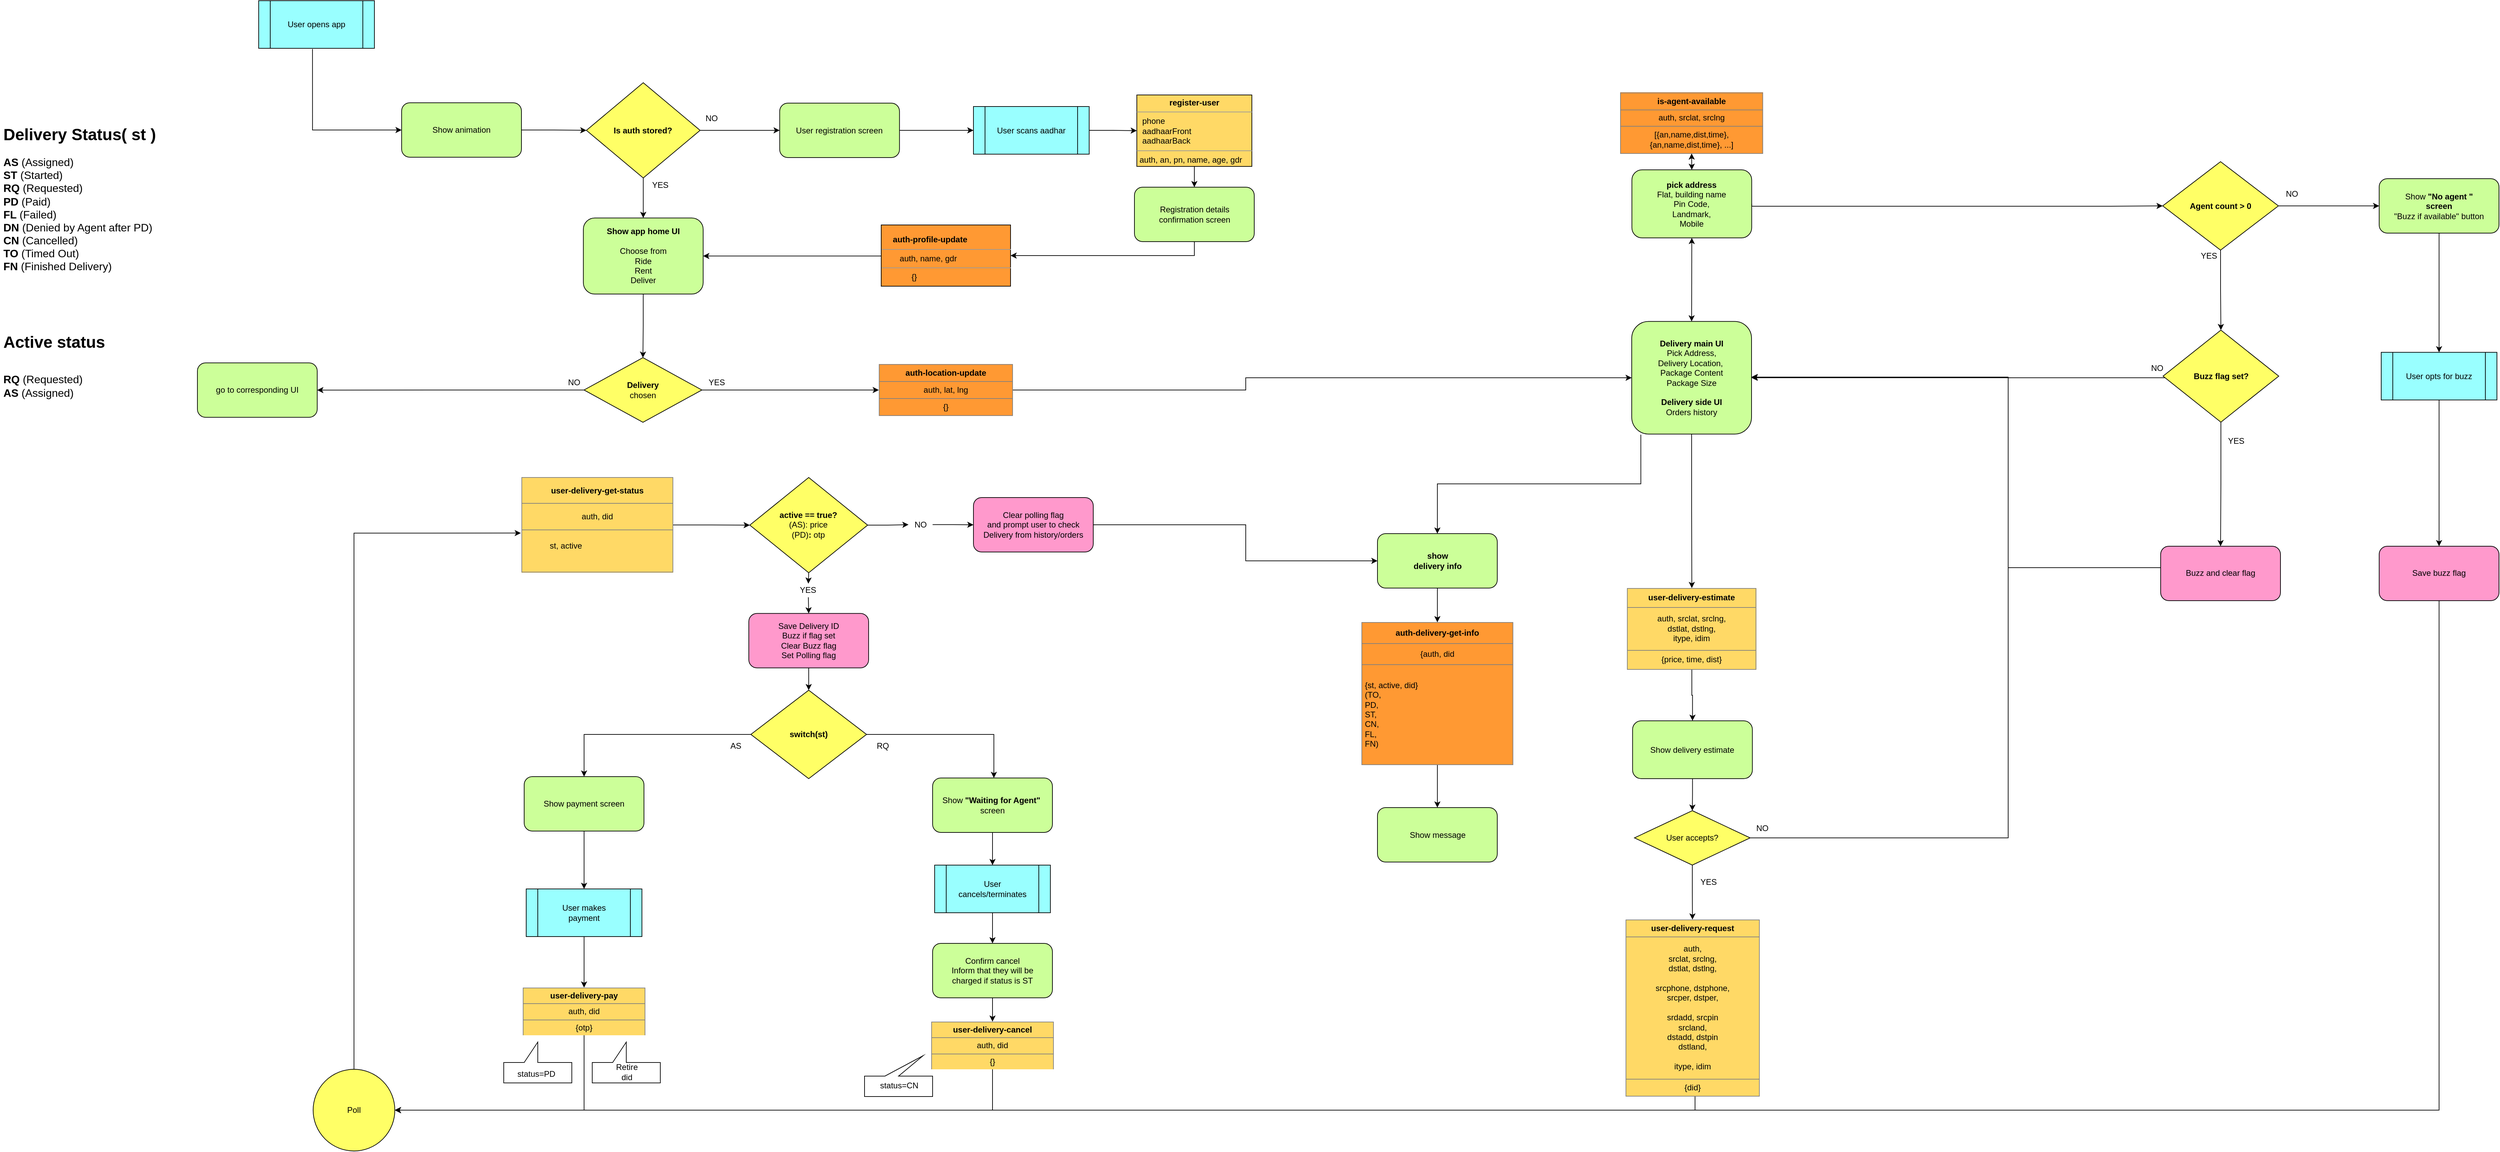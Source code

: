 <mxfile version="13.4.1" type="device" pages="2"><diagram id="umSUjMpP6o3V5vtBFtbb" name="User flow"><mxGraphModel dx="3362" dy="1870" grid="1" gridSize="10" guides="1" tooltips="1" connect="1" arrows="1" fold="1" page="1" pageScale="1" pageWidth="850" pageHeight="1100" math="0" shadow="0"><root><mxCell id="0"/><mxCell id="1" parent="0"/><mxCell id="ovAj_7NGKabQVrI9AM79-1" value="NO" style="text;html=1;strokeColor=none;fillColor=none;align=center;verticalAlign=middle;whiteSpace=wrap;rounded=0;" parent="1" vertex="1"><mxGeometry x="-121.53" y="-837.5" width="35.38" height="20" as="geometry"/></mxCell><mxCell id="ovAj_7NGKabQVrI9AM79-3" value="YES" style="text;html=1;strokeColor=none;fillColor=none;align=center;verticalAlign=middle;whiteSpace=wrap;rounded=0;" parent="1" vertex="1"><mxGeometry x="-200" y="-739.5" width="40" height="20" as="geometry"/></mxCell><mxCell id="ovAj_7NGKabQVrI9AM79-11" value="YES" style="text;html=1;strokeColor=none;fillColor=none;align=center;verticalAlign=middle;whiteSpace=wrap;rounded=0;" parent="1" vertex="1"><mxGeometry x="-117.06" y="-449.25" width="40" height="20" as="geometry"/></mxCell><mxCell id="ovAj_7NGKabQVrI9AM79-12" style="edgeStyle=orthogonalEdgeStyle;rounded=0;orthogonalLoop=1;jettySize=auto;html=1;exitX=1;exitY=0.5;exitDx=0;exitDy=0;entryX=0;entryY=0.5;entryDx=0;entryDy=0;strokeColor=#000000;" parent="1" source="ovAj_7NGKabQVrI9AM79-142" target="ovAj_7NGKabQVrI9AM79-41" edge="1"><mxGeometry relative="1" as="geometry"><mxPoint x="1294" y="-420.06" as="sourcePoint"/><Array as="points"><mxPoint x="1423" y="-698"/><mxPoint x="1950" y="-698"/></Array></mxGeometry></mxCell><mxCell id="ovAj_7NGKabQVrI9AM79-14" style="edgeStyle=orthogonalEdgeStyle;rounded=0;orthogonalLoop=1;jettySize=auto;html=1;exitX=0.5;exitY=1;exitDx=0;exitDy=0;strokeColor=#000000;" parent="1" edge="1"><mxGeometry relative="1" as="geometry"><mxPoint x="1294" y="-420.06" as="sourcePoint"/><mxPoint x="1294" y="-420.06" as="targetPoint"/></mxGeometry></mxCell><mxCell id="ovAj_7NGKabQVrI9AM79-15" value="NO" style="text;html=1;strokeColor=none;fillColor=none;align=center;verticalAlign=middle;whiteSpace=wrap;rounded=0;" parent="1" vertex="1"><mxGeometry x="-323.97" y="-449.25" width="35.38" height="20" as="geometry"/></mxCell><mxCell id="6kb4AXiD6yQqhbqmURRC-2" style="edgeStyle=orthogonalEdgeStyle;rounded=0;orthogonalLoop=1;jettySize=auto;html=1;" parent="1" source="ovAj_7NGKabQVrI9AM79-22" target="6kb4AXiD6yQqhbqmURRC-3" edge="1"><mxGeometry relative="1" as="geometry"><mxPoint x="-370" y="-520" as="targetPoint"/></mxGeometry></mxCell><mxCell id="6r-7RvzWRN3xC3U8KKOE-6" style="edgeStyle=orthogonalEdgeStyle;rounded=0;orthogonalLoop=1;jettySize=auto;html=1;" parent="1" source="ovAj_7NGKabQVrI9AM79-22" target="ovAj_7NGKabQVrI9AM79-136" edge="1"><mxGeometry relative="1" as="geometry"/></mxCell><mxCell id="ovAj_7NGKabQVrI9AM79-22" value="&lt;b&gt;Delivery&lt;br&gt;&lt;/b&gt;chosen&lt;br&gt;&lt;b&gt;&lt;/b&gt;" style="rhombus;whiteSpace=wrap;html=1;fillColor=#FFFF66;" parent="1" vertex="1"><mxGeometry x="-292.06" y="-475.51" width="173.13" height="95" as="geometry"/></mxCell><mxCell id="ovAj_7NGKabQVrI9AM79-23" style="edgeStyle=orthogonalEdgeStyle;rounded=0;orthogonalLoop=1;jettySize=auto;html=1;exitX=1;exitY=0.5;exitDx=0;exitDy=0;entryX=0;entryY=0.5;entryDx=0;entryDy=0;strokeColor=#000000;" parent="1" source="ovAj_7NGKabQVrI9AM79-25" target="ovAj_7NGKabQVrI9AM79-27" edge="1"><mxGeometry relative="1" as="geometry"/></mxCell><mxCell id="ovAj_7NGKabQVrI9AM79-24" style="edgeStyle=orthogonalEdgeStyle;rounded=0;orthogonalLoop=1;jettySize=auto;html=1;exitX=0.5;exitY=1;exitDx=0;exitDy=0;strokeColor=#000000;" parent="1" source="ovAj_7NGKabQVrI9AM79-25" target="6kb4AXiD6yQqhbqmURRC-1" edge="1"><mxGeometry relative="1" as="geometry"><mxPoint x="-195" y="-549.51" as="targetPoint"/></mxGeometry></mxCell><mxCell id="ovAj_7NGKabQVrI9AM79-25" value="&lt;b&gt;Is auth stored?&lt;/b&gt;" style="rhombus;whiteSpace=wrap;html=1;fillColor=#FFFF66;" parent="1" vertex="1"><mxGeometry x="-288.59" y="-879.5" width="167.06" height="140" as="geometry"/></mxCell><mxCell id="ovAj_7NGKabQVrI9AM79-26" value="" style="edgeStyle=orthogonalEdgeStyle;rounded=0;orthogonalLoop=1;jettySize=auto;html=1;" parent="1" source="ovAj_7NGKabQVrI9AM79-27" target="ovAj_7NGKabQVrI9AM79-38" edge="1"><mxGeometry relative="1" as="geometry"/></mxCell><mxCell id="ovAj_7NGKabQVrI9AM79-27" value="User registration screen" style="rounded=1;whiteSpace=wrap;html=1;fillColor=#CCFF99;" parent="1" vertex="1"><mxGeometry x="-4.63" y="-849.5" width="176" height="80" as="geometry"/></mxCell><mxCell id="ovAj_7NGKabQVrI9AM79-28" style="edgeStyle=orthogonalEdgeStyle;rounded=0;orthogonalLoop=1;jettySize=auto;html=1;exitX=1;exitY=0.5;exitDx=0;exitDy=0;strokeColor=#000000;" parent="1" source="ovAj_7NGKabQVrI9AM79-29" target="ovAj_7NGKabQVrI9AM79-25" edge="1"><mxGeometry relative="1" as="geometry"/></mxCell><mxCell id="ovAj_7NGKabQVrI9AM79-29" value="Show animation" style="rounded=1;whiteSpace=wrap;html=1;fillColor=#CCFF99;" parent="1" vertex="1"><mxGeometry x="-560" y="-850" width="176" height="80" as="geometry"/></mxCell><mxCell id="ovAj_7NGKabQVrI9AM79-30" style="edgeStyle=orthogonalEdgeStyle;rounded=0;orthogonalLoop=1;jettySize=auto;html=1;exitX=0.465;exitY=1.014;exitDx=0;exitDy=0;entryX=0;entryY=0.5;entryDx=0;entryDy=0;strokeColor=#000000;exitPerimeter=0;" parent="1" source="ovAj_7NGKabQVrI9AM79-31" target="ovAj_7NGKabQVrI9AM79-29" edge="1"><mxGeometry relative="1" as="geometry"/></mxCell><mxCell id="ovAj_7NGKabQVrI9AM79-31" value="User opens app" style="shape=process;whiteSpace=wrap;html=1;backgroundOutline=1;fillColor=#99FFFF;" parent="1" vertex="1"><mxGeometry x="-770" y="-1000" width="170" height="70" as="geometry"/></mxCell><mxCell id="ovAj_7NGKabQVrI9AM79-32" value="Registration details &lt;br&gt;confirmation screen" style="rounded=1;whiteSpace=wrap;html=1;fillColor=#CCFF99;" parent="1" vertex="1"><mxGeometry x="516.5" y="-726" width="176" height="80" as="geometry"/></mxCell><mxCell id="ovAj_7NGKabQVrI9AM79-37" value="" style="edgeStyle=orthogonalEdgeStyle;rounded=0;orthogonalLoop=1;jettySize=auto;html=1;" parent="1" source="ovAj_7NGKabQVrI9AM79-38" target="ovAj_7NGKabQVrI9AM79-117" edge="1"><mxGeometry relative="1" as="geometry"/></mxCell><mxCell id="ovAj_7NGKabQVrI9AM79-38" value="User scans aadhar" style="shape=process;whiteSpace=wrap;html=1;backgroundOutline=1;fillColor=#99FFFF;" parent="1" vertex="1"><mxGeometry x="280.0" y="-844.5" width="170" height="70" as="geometry"/></mxCell><mxCell id="ovAj_7NGKabQVrI9AM79-39" style="edgeStyle=orthogonalEdgeStyle;rounded=0;orthogonalLoop=1;jettySize=auto;html=1;exitX=1;exitY=0.5;exitDx=0;exitDy=0;entryX=0;entryY=0.5;entryDx=0;entryDy=0;strokeColor=#000000;" parent="1" source="ovAj_7NGKabQVrI9AM79-41" target="ovAj_7NGKabQVrI9AM79-66" edge="1"><mxGeometry relative="1" as="geometry"/></mxCell><mxCell id="ovAj_7NGKabQVrI9AM79-40" style="edgeStyle=orthogonalEdgeStyle;rounded=0;orthogonalLoop=1;jettySize=auto;html=1;exitX=0.5;exitY=1;exitDx=0;exitDy=0;entryX=0.5;entryY=0;entryDx=0;entryDy=0;strokeColor=#000000;" parent="1" source="ovAj_7NGKabQVrI9AM79-41" target="ovAj_7NGKabQVrI9AM79-75" edge="1"><mxGeometry relative="1" as="geometry"/></mxCell><mxCell id="ovAj_7NGKabQVrI9AM79-41" value="&lt;b&gt;Agent count &amp;gt; 0&lt;/b&gt;" style="rhombus;whiteSpace=wrap;html=1;fillColor=#FFFF66;" parent="1" vertex="1"><mxGeometry x="2027" y="-763.5" width="170" height="130" as="geometry"/></mxCell><mxCell id="ovAj_7NGKabQVrI9AM79-65" style="edgeStyle=orthogonalEdgeStyle;rounded=0;orthogonalLoop=1;jettySize=auto;html=1;exitX=0.5;exitY=1;exitDx=0;exitDy=0;entryX=0.5;entryY=0;entryDx=0;entryDy=0;strokeColor=#000000;" parent="1" source="ovAj_7NGKabQVrI9AM79-66" target="ovAj_7NGKabQVrI9AM79-70" edge="1"><mxGeometry relative="1" as="geometry"/></mxCell><mxCell id="ovAj_7NGKabQVrI9AM79-66" value="Show &lt;b&gt;&quot;No agent &quot;&lt;br&gt;screen&lt;/b&gt;&lt;br&gt;&quot;Buzz if available&quot; button" style="rounded=1;whiteSpace=wrap;html=1;fillColor=#CCFF99;" parent="1" vertex="1"><mxGeometry x="2345" y="-738.5" width="176" height="80" as="geometry"/></mxCell><mxCell id="ovAj_7NGKabQVrI9AM79-67" style="edgeStyle=orthogonalEdgeStyle;rounded=0;orthogonalLoop=1;jettySize=auto;html=1;exitX=0.5;exitY=1;exitDx=0;exitDy=0;entryX=1;entryY=0.5;entryDx=0;entryDy=0;strokeColor=#000000;" parent="1" source="ovAj_7NGKabQVrI9AM79-68" target="ovAj_7NGKabQVrI9AM79-80" edge="1"><mxGeometry relative="1" as="geometry"/></mxCell><mxCell id="ovAj_7NGKabQVrI9AM79-68" value="Save buzz flag" style="rounded=1;whiteSpace=wrap;html=1;fillColor=#FF99CC;" parent="1" vertex="1"><mxGeometry x="2345" y="-198.51" width="176" height="80" as="geometry"/></mxCell><mxCell id="ovAj_7NGKabQVrI9AM79-69" style="edgeStyle=orthogonalEdgeStyle;rounded=0;orthogonalLoop=1;jettySize=auto;html=1;exitX=0.5;exitY=1;exitDx=0;exitDy=0;entryX=0.5;entryY=0;entryDx=0;entryDy=0;strokeColor=#000000;" parent="1" source="ovAj_7NGKabQVrI9AM79-70" target="ovAj_7NGKabQVrI9AM79-68" edge="1"><mxGeometry relative="1" as="geometry"/></mxCell><mxCell id="ovAj_7NGKabQVrI9AM79-70" value="User opts for buzz" style="shape=process;whiteSpace=wrap;html=1;backgroundOutline=1;fillColor=#99FFFF;" parent="1" vertex="1"><mxGeometry x="2348" y="-483.37" width="170" height="70" as="geometry"/></mxCell><mxCell id="ovAj_7NGKabQVrI9AM79-145" style="edgeStyle=orthogonalEdgeStyle;rounded=0;orthogonalLoop=1;jettySize=auto;html=1;entryX=1;entryY=0.5;entryDx=0;entryDy=0;exitX=0;exitY=0.5;exitDx=0;exitDy=0;" parent="1" source="ovAj_7NGKabQVrI9AM79-72" target="ovAj_7NGKabQVrI9AM79-141" edge="1"><mxGeometry relative="1" as="geometry"><Array as="points"><mxPoint x="1800" y="-167"/><mxPoint x="1800" y="-447"/></Array></mxGeometry></mxCell><mxCell id="ovAj_7NGKabQVrI9AM79-72" value="Buzz and clear flag" style="rounded=1;whiteSpace=wrap;html=1;fillColor=#FF99CC;" parent="1" vertex="1"><mxGeometry x="2024" y="-198.51" width="176" height="80" as="geometry"/></mxCell><mxCell id="ovAj_7NGKabQVrI9AM79-73" style="edgeStyle=orthogonalEdgeStyle;rounded=0;orthogonalLoop=1;jettySize=auto;html=1;exitX=0.5;exitY=1;exitDx=0;exitDy=0;entryX=0.5;entryY=0;entryDx=0;entryDy=0;strokeColor=#000000;" parent="1" source="ovAj_7NGKabQVrI9AM79-75" target="ovAj_7NGKabQVrI9AM79-72" edge="1"><mxGeometry relative="1" as="geometry"/></mxCell><mxCell id="ovAj_7NGKabQVrI9AM79-74" style="edgeStyle=orthogonalEdgeStyle;rounded=0;orthogonalLoop=1;jettySize=auto;html=1;entryX=1;entryY=0.5;entryDx=0;entryDy=0;strokeColor=#000000;exitX=0;exitY=0.5;exitDx=0;exitDy=0;" parent="1" source="ovAj_7NGKabQVrI9AM79-75" target="ovAj_7NGKabQVrI9AM79-141" edge="1"><mxGeometry relative="1" as="geometry"><Array as="points"><mxPoint x="2046" y="-446"/></Array><mxPoint x="1535" y="-67.06" as="sourcePoint"/><mxPoint x="1527" y="189.44" as="targetPoint"/></mxGeometry></mxCell><mxCell id="ovAj_7NGKabQVrI9AM79-75" value="&lt;b&gt;Buzz flag set?&lt;/b&gt;" style="rhombus;whiteSpace=wrap;html=1;fillColor=#FFFF66;" parent="1" vertex="1"><mxGeometry x="2027.5" y="-516" width="170" height="135.25" as="geometry"/></mxCell><mxCell id="ovAj_7NGKabQVrI9AM79-79" style="edgeStyle=orthogonalEdgeStyle;rounded=0;orthogonalLoop=1;jettySize=auto;html=1;exitX=0.5;exitY=0;exitDx=0;exitDy=0;entryX=-0.004;entryY=0.585;entryDx=0;entryDy=0;entryPerimeter=0;" parent="1" source="ovAj_7NGKabQVrI9AM79-80" target="6r-7RvzWRN3xC3U8KKOE-2" edge="1"><mxGeometry relative="1" as="geometry"><mxPoint x="-300" y="-489.51" as="targetPoint"/><Array as="points"><mxPoint x="-630" y="-218"/></Array></mxGeometry></mxCell><mxCell id="ovAj_7NGKabQVrI9AM79-80" value="Poll" style="ellipse;whiteSpace=wrap;html=1;aspect=fixed;fillColor=#FFFF66;gradientColor=none;" parent="1" vertex="1"><mxGeometry x="-690" y="570" width="120" height="120" as="geometry"/></mxCell><mxCell id="ovAj_7NGKabQVrI9AM79-81" style="edgeStyle=orthogonalEdgeStyle;rounded=0;orthogonalLoop=1;jettySize=auto;html=1;entryX=0.5;entryY=0;entryDx=0;entryDy=0;strokeColor=#000000;" parent="1" source="0Ivg08jpukdX_seYBT05-1" target="ovAj_7NGKabQVrI9AM79-89" edge="1"><mxGeometry relative="1" as="geometry"><mxPoint x="665.5" y="90.39" as="sourcePoint"/></mxGeometry></mxCell><mxCell id="ovAj_7NGKabQVrI9AM79-82" style="edgeStyle=orthogonalEdgeStyle;rounded=0;orthogonalLoop=1;jettySize=auto;html=1;exitX=0.076;exitY=1.005;exitDx=0;exitDy=0;entryX=0.5;entryY=0;entryDx=0;entryDy=0;strokeColor=#000000;exitPerimeter=0;" parent="1" source="ovAj_7NGKabQVrI9AM79-141" target="ovAj_7NGKabQVrI9AM79-87" edge="1"><mxGeometry relative="1" as="geometry"><mxPoint x="1037" y="-343.25" as="sourcePoint"/></mxGeometry></mxCell><mxCell id="ovAj_7NGKabQVrI9AM79-87" value="&lt;b&gt;show &lt;br&gt;delivery info&lt;/b&gt;" style="rounded=1;whiteSpace=wrap;html=1;fillColor=#CCFF99;" parent="1" vertex="1"><mxGeometry x="873.5" y="-217" width="176" height="80" as="geometry"/></mxCell><mxCell id="ovAj_7NGKabQVrI9AM79-89" value="Show message" style="rounded=1;whiteSpace=wrap;html=1;fillColor=#CCFF99;" parent="1" vertex="1"><mxGeometry x="873.5" y="185.5" width="176" height="80" as="geometry"/></mxCell><mxCell id="ovAj_7NGKabQVrI9AM79-93" value="YES" style="text;html=1;strokeColor=none;fillColor=none;align=center;verticalAlign=middle;whiteSpace=wrap;rounded=0;" parent="1" vertex="1"><mxGeometry x="2075" y="-635.5" width="40" height="20" as="geometry"/></mxCell><mxCell id="ovAj_7NGKabQVrI9AM79-94" value="YES" style="text;html=1;strokeColor=none;fillColor=none;align=center;verticalAlign=middle;whiteSpace=wrap;rounded=0;" parent="1" vertex="1"><mxGeometry x="2115" y="-363.26" width="40" height="20" as="geometry"/></mxCell><mxCell id="ovAj_7NGKabQVrI9AM79-95" value="NO" style="text;html=1;strokeColor=none;fillColor=none;align=center;verticalAlign=middle;whiteSpace=wrap;rounded=0;" parent="1" vertex="1"><mxGeometry x="1998.5" y="-470" width="40" height="20" as="geometry"/></mxCell><mxCell id="ovAj_7NGKabQVrI9AM79-96" value="NO" style="text;html=1;strokeColor=none;fillColor=none;align=center;verticalAlign=middle;whiteSpace=wrap;rounded=0;" parent="1" vertex="1"><mxGeometry x="2197" y="-726" width="40" height="20" as="geometry"/></mxCell><mxCell id="ovAj_7NGKabQVrI9AM79-101" style="edgeStyle=orthogonalEdgeStyle;rounded=0;orthogonalLoop=1;jettySize=auto;html=1;exitX=0.583;exitY=1;exitDx=0;exitDy=0;entryX=1;entryY=0.5;entryDx=0;entryDy=0;exitPerimeter=0;" parent="1" source="ovAj_7NGKabQVrI9AM79-110" target="ovAj_7NGKabQVrI9AM79-80" edge="1"><mxGeometry relative="1" as="geometry"><mxPoint x="1172" y="510" as="sourcePoint"/><Array as="points"><mxPoint x="1340" y="565"/><mxPoint x="1340" y="630"/></Array></mxGeometry></mxCell><mxCell id="ovAj_7NGKabQVrI9AM79-102" value="" style="edgeStyle=orthogonalEdgeStyle;rounded=0;orthogonalLoop=1;jettySize=auto;html=1;" parent="1" source="ovAj_7NGKabQVrI9AM79-103" target="ovAj_7NGKabQVrI9AM79-113" edge="1"><mxGeometry relative="1" as="geometry"/></mxCell><mxCell id="ovAj_7NGKabQVrI9AM79-103" value="Show delivery estimate" style="rounded=1;whiteSpace=wrap;html=1;fillColor=#CCFF99;" parent="1" vertex="1"><mxGeometry x="1248.25" y="58" width="176" height="85" as="geometry"/></mxCell><mxCell id="ovAj_7NGKabQVrI9AM79-110" value="&lt;table style=&quot;width: 100% ; height: 100% ; border-collapse: collapse&quot; width=&quot;100%&quot; cellpadding=&quot;4&quot; border=&quot;1&quot;&gt;&lt;tbody&gt;&lt;tr&gt;&lt;th&gt;user-delivery-request&lt;/th&gt;&lt;/tr&gt;&lt;tr&gt;&lt;td&gt;auth, &lt;br&gt;srclat, srclng,&lt;br&gt;dstlat, dstlng, &lt;br&gt;&lt;br&gt;srcphone, dstphone,&lt;br&gt;srcper, dstper,&lt;br&gt;&lt;br&gt;srdadd, srcpin&lt;br&gt;srcland,&lt;br&gt;dstadd, dstpin &lt;br&gt;dstland,&lt;br&gt;&lt;br&gt;itype, idim&lt;br&gt;&lt;/td&gt;&lt;/tr&gt;&lt;tr&gt;&lt;td&gt;{did}&lt;br&gt;&lt;/td&gt;&lt;/tr&gt;&lt;/tbody&gt;&lt;/table&gt;," style="text;html=1;strokeColor=none;fillColor=#FFD966;overflow=fill;align=center;" parent="1" vertex="1"><mxGeometry x="1238" y="350" width="196.5" height="260" as="geometry"/></mxCell><mxCell id="ovAj_7NGKabQVrI9AM79-112" value="" style="edgeStyle=orthogonalEdgeStyle;rounded=0;orthogonalLoop=1;jettySize=auto;html=1;" parent="1" source="ovAj_7NGKabQVrI9AM79-113" target="ovAj_7NGKabQVrI9AM79-141" edge="1"><mxGeometry relative="1" as="geometry"><mxPoint x="1770" y="-237" as="targetPoint"/><Array as="points"><mxPoint x="1800" y="230"/><mxPoint x="1800" y="-447"/></Array></mxGeometry></mxCell><mxCell id="ovAj_7NGKabQVrI9AM79-148" value="" style="edgeStyle=orthogonalEdgeStyle;rounded=0;orthogonalLoop=1;jettySize=auto;html=1;entryX=0.5;entryY=0;entryDx=0;entryDy=0;" parent="1" source="ovAj_7NGKabQVrI9AM79-113" edge="1" target="ovAj_7NGKabQVrI9AM79-110"><mxGeometry relative="1" as="geometry"><mxPoint x="1336" y="390" as="targetPoint"/></mxGeometry></mxCell><mxCell id="ovAj_7NGKabQVrI9AM79-113" value="User accepts?" style="rhombus;whiteSpace=wrap;html=1;fillColor=#FFFF66;" parent="1" vertex="1"><mxGeometry x="1251" y="190" width="170" height="80" as="geometry"/></mxCell><mxCell id="ovAj_7NGKabQVrI9AM79-114" value="YES" style="text;html=1;strokeColor=none;fillColor=none;align=center;verticalAlign=middle;whiteSpace=wrap;rounded=0;" parent="1" vertex="1"><mxGeometry x="1340" y="285" width="40" height="20" as="geometry"/></mxCell><mxCell id="ovAj_7NGKabQVrI9AM79-115" value="NO" style="text;html=1;strokeColor=none;fillColor=none;align=center;verticalAlign=middle;whiteSpace=wrap;rounded=0;" parent="1" vertex="1"><mxGeometry x="1419" y="206" width="40" height="20" as="geometry"/></mxCell><mxCell id="ovAj_7NGKabQVrI9AM79-116" value="" style="edgeStyle=orthogonalEdgeStyle;rounded=0;orthogonalLoop=1;jettySize=auto;html=1;" parent="1" source="ovAj_7NGKabQVrI9AM79-117" target="ovAj_7NGKabQVrI9AM79-32" edge="1"><mxGeometry relative="1" as="geometry"><mxPoint x="1056" y="-805" as="targetPoint"/></mxGeometry></mxCell><mxCell id="ovAj_7NGKabQVrI9AM79-117" value="&lt;p style=&quot;margin: 0px ; margin-top: 4px ; text-align: center&quot;&gt;&lt;b&gt;register-user&lt;/b&gt;&lt;/p&gt;&lt;hr size=&quot;1&quot;&gt;&lt;p style=&quot;margin: 0px 0px 0px 8px&quot;&gt;phone&lt;br&gt;aadhaarFront&lt;br&gt;&lt;/p&gt;&lt;p style=&quot;margin: 0px 0px 0px 8px&quot;&gt;aadhaarBack&lt;br&gt;&lt;/p&gt;&lt;hr size=&quot;1&quot;&gt;&lt;p style=&quot;margin: 0px ; margin-left: 4px&quot;&gt;auth,&amp;nbsp;an,&amp;nbsp;pn,&amp;nbsp;name, age,&amp;nbsp;gdr&lt;br&gt;&lt;br&gt;&lt;/p&gt;" style="verticalAlign=top;align=left;overflow=fill;fontSize=12;fontFamily=Helvetica;html=1;fillColor=#FFD966;" parent="1" vertex="1"><mxGeometry x="520" y="-861.5" width="169" height="105" as="geometry"/></mxCell><mxCell id="ovAj_7NGKabQVrI9AM79-118" style="edgeStyle=orthogonalEdgeStyle;rounded=0;orthogonalLoop=1;jettySize=auto;html=1;exitX=0.5;exitY=1;exitDx=0;exitDy=0;strokeColor=#000000;" parent="1" source="ovAj_7NGKabQVrI9AM79-32" target="ovAj_7NGKabQVrI9AM79-127" edge="1"><mxGeometry relative="1" as="geometry"><mxPoint x="1170" y="-770" as="sourcePoint"/><mxPoint x="1170.5" y="-720" as="targetPoint"/></mxGeometry></mxCell><mxCell id="ovAj_7NGKabQVrI9AM79-123" value="&lt;table style=&quot;width: 100% ; height: 100% ; border-collapse: collapse&quot; width=&quot;100%&quot; cellpadding=&quot;4&quot; border=&quot;1&quot;&gt;&lt;tbody&gt;&lt;tr&gt;&lt;th&gt;is-agent-available&lt;/th&gt;&lt;/tr&gt;&lt;tr&gt;&lt;td&gt;auth, srclat, srclng&lt;br&gt;&lt;/td&gt;&lt;/tr&gt;&lt;tr&gt;&lt;td&gt;[{an,name,dist,time}, &lt;br&gt;{an,name,dist,time}, ...]&lt;br&gt;&lt;/td&gt;&lt;/tr&gt;&lt;/tbody&gt;&lt;/table&gt;" style="text;html=1;strokeColor=none;fillColor=#FF9933;overflow=fill;align=center;" parent="1" vertex="1"><mxGeometry x="1230" y="-865.5" width="210" height="90" as="geometry"/></mxCell><mxCell id="ovAj_7NGKabQVrI9AM79-126" value="" style="edgeStyle=orthogonalEdgeStyle;rounded=0;orthogonalLoop=1;jettySize=auto;html=1;entryX=1;entryY=0.5;entryDx=0;entryDy=0;" parent="1" source="ovAj_7NGKabQVrI9AM79-127" target="6kb4AXiD6yQqhbqmURRC-1" edge="1"><mxGeometry relative="1" as="geometry"><Array as="points"><mxPoint x="230" y="-625"/></Array></mxGeometry></mxCell><mxCell id="ovAj_7NGKabQVrI9AM79-127" value="&lt;br&gt;&amp;nbsp;&amp;nbsp;&amp;nbsp;&amp;nbsp; &lt;b&gt;auth-profile-update&lt;/b&gt;&lt;hr size=&quot;1&quot;&gt;&amp;nbsp;&amp;nbsp;&amp;nbsp;&amp;nbsp;&amp;nbsp;&amp;nbsp;&amp;nbsp; auth, name, gdr&lt;br&gt;&lt;hr size=&quot;1&quot;&gt;&lt;p style=&quot;margin: 0px ; margin-left: 4px&quot;&gt;&amp;nbsp;&amp;nbsp;&amp;nbsp;&amp;nbsp;&amp;nbsp;&amp;nbsp;&amp;nbsp;&amp;nbsp;&amp;nbsp;&amp;nbsp;&amp;nbsp; {}&lt;br&gt;&lt;br&gt;&lt;/p&gt;" style="verticalAlign=top;align=left;overflow=fill;fontSize=12;fontFamily=Helvetica;html=1;fillColor=#FF9933;" parent="1" vertex="1"><mxGeometry x="144.5" y="-670.5" width="190" height="90" as="geometry"/></mxCell><mxCell id="ovAj_7NGKabQVrI9AM79-128" value="" style="endArrow=classic;startArrow=classic;html=1;entryX=0.5;entryY=1;entryDx=0;entryDy=0;exitX=0.5;exitY=0;exitDx=0;exitDy=0;" parent="1" source="ovAj_7NGKabQVrI9AM79-142" target="ovAj_7NGKabQVrI9AM79-123" edge="1"><mxGeometry width="50" height="50" relative="1" as="geometry"><mxPoint x="1010" y="223" as="sourcePoint"/><mxPoint x="1060" y="173" as="targetPoint"/></mxGeometry></mxCell><mxCell id="ovAj_7NGKabQVrI9AM79-129" value="" style="edgeStyle=orthogonalEdgeStyle;rounded=0;orthogonalLoop=1;jettySize=auto;html=1;" parent="1" source="ovAj_7NGKabQVrI9AM79-130" target="ovAj_7NGKabQVrI9AM79-103" edge="1"><mxGeometry relative="1" as="geometry"/></mxCell><mxCell id="ovAj_7NGKabQVrI9AM79-130" value="&lt;table style=&quot;width: 100% ; height: 100% ; border-collapse: collapse&quot; width=&quot;100%&quot; cellpadding=&quot;4&quot; border=&quot;1&quot;&gt;&lt;tbody&gt;&lt;tr&gt;&lt;th&gt;user-delivery-estimate&lt;/th&gt;&lt;/tr&gt;&lt;tr&gt;&lt;td&gt;auth, srclat, srclng,&lt;br&gt;dstlat, dstlng, &lt;br&gt;itype, idim&lt;br&gt;&lt;/td&gt;&lt;/tr&gt;&lt;tr&gt;&lt;td&gt;{price, time, dist}&lt;br&gt;&lt;/td&gt;&lt;/tr&gt;&lt;/tbody&gt;&lt;/table&gt;," style="text;html=1;strokeColor=none;fillColor=#FFD966;overflow=fill;align=center;" parent="1" vertex="1"><mxGeometry x="1240.25" y="-137" width="190" height="120" as="geometry"/></mxCell><mxCell id="ovAj_7NGKabQVrI9AM79-134" value="&lt;span style=&quot;color: rgba(0 , 0 , 0 , 0) ; font-family: monospace ; font-size: 0px&quot;&gt;%3CmxGraphModel%3E%3Croot%3E%3CmxCell%20id%3D%220%22%2F%3E%3CmxCell%20id%3D%221%22%20parent%3D%220%22%2F%3E%3CmxCell%20id%3D%222%22%20value%3D%22%26lt%3Btable%20style%3D%26quot%3Bwidth%3A%20100%25%20%3B%20height%3A%20100%25%20%3B%20border-collapse%3A%20collapse%26quot%3B%20width%3D%26quot%3B100%25%26quot%3B%20cellpadding%3D%26quot%3B4%26quot%3B%20border%3D%26quot%3B1%26quot%3B%26gt%3B%26lt%3Btbody%26gt%3B%26lt%3Btr%26gt%3B%26lt%3Bth%26gt%3Bauth-location-update%26lt%3Bbr%26gt%3B%26lt%3B%2Fth%26gt%3B%26lt%3B%2Ftr%26gt%3B%26lt%3Btr%26gt%3B%26lt%3Btd%26gt%3Bauth%2C%20lat%2C%20lng%26lt%3Bbr%26gt%3B%26lt%3B%2Ftd%26gt%3B%26lt%3B%2Ftr%26gt%3B%26lt%3Btr%26gt%3B%26lt%3Btd%26gt%3B%7B%7D%26lt%3B%2Ftd%26gt%3B%26lt%3B%2Ftr%26gt%3B%26lt%3B%2Ftbody%26gt%3B%26lt%3B%2Ftable%26gt%3B%22%20style%3D%22text%3Bhtml%3D1%3BstrokeColor%3Dnone%3BfillColor%3D%23FF9933%3Boverflow%3Dfill%3Balign%3Dcenter%3B%22%20vertex%3D%221%22%20parent%3D%221%22%3E%3CmxGeometry%20x%3D%22770%22%20y%3D%221010%22%20width%3D%22180%22%20height%3D%2276.25%22%20as%3D%22geometry%22%2F%3E%3C%2FmxCell%3E%3C%2Froot%3E%3C%2FmxGraphModel%3E&lt;/span&gt;" style="text;html=1;align=center;verticalAlign=middle;resizable=0;points=[];autosize=1;" parent="1" vertex="1"><mxGeometry x="901" y="-562" width="20" height="20" as="geometry"/></mxCell><mxCell id="ovAj_7NGKabQVrI9AM79-140" style="edgeStyle=orthogonalEdgeStyle;rounded=0;orthogonalLoop=1;jettySize=auto;html=1;" parent="1" source="ovAj_7NGKabQVrI9AM79-136" target="ovAj_7NGKabQVrI9AM79-141" edge="1"><mxGeometry relative="1" as="geometry"><mxPoint x="1290" y="-560" as="targetPoint"/><Array as="points"><mxPoint x="680" y="-428"/><mxPoint x="680" y="-446"/></Array></mxGeometry></mxCell><mxCell id="ovAj_7NGKabQVrI9AM79-136" value="&lt;table style=&quot;width: 100% ; height: 100% ; border-collapse: collapse&quot; width=&quot;100%&quot; cellpadding=&quot;4&quot; border=&quot;1&quot;&gt;&lt;tbody&gt;&lt;tr&gt;&lt;th&gt;auth-location-update&lt;br&gt;&lt;/th&gt;&lt;/tr&gt;&lt;tr&gt;&lt;td&gt;auth, lat, lng&lt;br&gt;&lt;/td&gt;&lt;/tr&gt;&lt;tr&gt;&lt;td&gt;{}&lt;/td&gt;&lt;/tr&gt;&lt;/tbody&gt;&lt;/table&gt;" style="text;html=1;strokeColor=none;fillColor=#FF9933;overflow=fill;align=center;" parent="1" vertex="1"><mxGeometry x="141" y="-466.13" width="197" height="76.25" as="geometry"/></mxCell><mxCell id="ovAj_7NGKabQVrI9AM79-138" value="&lt;h1&gt;Delivery Status( st )&lt;/h1&gt;&lt;div&gt;&lt;font size=&quot;3&quot;&gt;&lt;b&gt;AS&lt;/b&gt; (Assigned)&lt;/font&gt;&lt;/div&gt;&lt;div&gt;&lt;font size=&quot;3&quot;&gt;&lt;b&gt;ST &lt;/b&gt;(Started)&lt;/font&gt;&lt;/div&gt;&lt;div&gt;&lt;font size=&quot;3&quot;&gt;&lt;b&gt;RQ &lt;/b&gt;(Requested)&lt;/font&gt;&lt;/div&gt;&lt;div&gt;&lt;font size=&quot;3&quot;&gt;&lt;b&gt;PD &lt;/b&gt;(Paid)&lt;/font&gt;&lt;/div&gt;&lt;div&gt;&lt;font size=&quot;3&quot;&gt;&lt;b&gt;FL &lt;/b&gt;(Failed)&lt;/font&gt;&lt;/div&gt;&lt;div&gt;&lt;font size=&quot;3&quot;&gt;&lt;b&gt;DN &lt;/b&gt;(Denied by Agent after PD)&lt;/font&gt;&lt;/div&gt;&lt;div&gt;&lt;font size=&quot;3&quot;&gt;&lt;b&gt;CN &lt;/b&gt;(Cancelled)&lt;/font&gt;&lt;/div&gt;&lt;div&gt;&lt;font size=&quot;3&quot;&gt;&lt;b&gt;TO &lt;/b&gt;(Timed Out)&lt;/font&gt;&lt;br&gt;&lt;div&gt;&lt;font size=&quot;3&quot;&gt;&lt;b&gt;FN &lt;/b&gt;(Finished Delivery)&lt;/font&gt;&lt;/div&gt;&lt;/div&gt;" style="text;html=1;strokeColor=none;fillColor=none;spacing=5;spacingTop=-20;whiteSpace=wrap;overflow=hidden;rounded=0;" parent="1" vertex="1"><mxGeometry x="-1150" y="-822.87" width="350" height="247.87" as="geometry"/></mxCell><mxCell id="ovAj_7NGKabQVrI9AM79-146" style="edgeStyle=orthogonalEdgeStyle;rounded=0;orthogonalLoop=1;jettySize=auto;html=1;" parent="1" source="ovAj_7NGKabQVrI9AM79-141" target="ovAj_7NGKabQVrI9AM79-130" edge="1"><mxGeometry relative="1" as="geometry"/></mxCell><mxCell id="ovAj_7NGKabQVrI9AM79-141" value="&lt;b&gt;Delivery main UI&lt;br&gt;&lt;/b&gt;&lt;div&gt;Pick Address, &lt;br&gt;&lt;/div&gt;&lt;div&gt;Delivery Location,&amp;nbsp; &lt;/div&gt;&lt;div&gt;&lt;span&gt;Package Content&lt;br&gt;Package Size&lt;/span&gt;&lt;br&gt;&lt;br&gt;&lt;b&gt;Delivery side UI&lt;/b&gt;&lt;br&gt;&lt;/div&gt;Orders history" style="rounded=1;whiteSpace=wrap;html=1;fillColor=#CCFF99;" parent="1" vertex="1"><mxGeometry x="1247" y="-528.77" width="176" height="165.51" as="geometry"/></mxCell><mxCell id="ovAj_7NGKabQVrI9AM79-142" value="&lt;b&gt;pick address&lt;/b&gt;&lt;br&gt;Flat, building name&lt;br&gt;Pin Code,&lt;br&gt;Landmark,&lt;br&gt;Mobile" style="rounded=1;whiteSpace=wrap;html=1;fillColor=#CCFF99;" parent="1" vertex="1"><mxGeometry x="1247.25" y="-751.5" width="176" height="100" as="geometry"/></mxCell><mxCell id="ovAj_7NGKabQVrI9AM79-143" value="" style="endArrow=classic;startArrow=classic;html=1;exitX=0.5;exitY=0;exitDx=0;exitDy=0;entryX=0.5;entryY=1;entryDx=0;entryDy=0;" parent="1" source="ovAj_7NGKabQVrI9AM79-141" target="ovAj_7NGKabQVrI9AM79-142" edge="1"><mxGeometry width="50" height="50" relative="1" as="geometry"><mxPoint x="1716" y="-514.5" as="sourcePoint"/><mxPoint x="1342" y="-672" as="targetPoint"/></mxGeometry></mxCell><mxCell id="6r-7RvzWRN3xC3U8KKOE-5" value="" style="edgeStyle=orthogonalEdgeStyle;rounded=0;orthogonalLoop=1;jettySize=auto;html=1;" parent="1" source="6kb4AXiD6yQqhbqmURRC-1" target="ovAj_7NGKabQVrI9AM79-22" edge="1"><mxGeometry relative="1" as="geometry"><mxPoint x="-205.06" y="-489" as="targetPoint"/></mxGeometry></mxCell><mxCell id="6kb4AXiD6yQqhbqmURRC-1" value="&lt;b&gt;Show app home UI&lt;br&gt;&lt;/b&gt;&lt;br&gt;Choose from&lt;br&gt;Ride&lt;br&gt;Rent&lt;br&gt;Deliver&lt;br&gt;" style="rounded=1;whiteSpace=wrap;html=1;fillColor=#CCFF99;" parent="1" vertex="1"><mxGeometry x="-293.06" y="-680.77" width="176" height="111.77" as="geometry"/></mxCell><mxCell id="6kb4AXiD6yQqhbqmURRC-3" value="go to corresponding UI" style="rounded=1;whiteSpace=wrap;html=1;fillColor=#CCFF99;" parent="1" vertex="1"><mxGeometry x="-860" y="-467.88" width="176" height="80" as="geometry"/></mxCell><mxCell id="6r-7RvzWRN3xC3U8KKOE-17" style="edgeStyle=orthogonalEdgeStyle;rounded=0;orthogonalLoop=1;jettySize=auto;html=1;" parent="1" source="6r-7RvzWRN3xC3U8KKOE-2" target="6r-7RvzWRN3xC3U8KKOE-10" edge="1"><mxGeometry relative="1" as="geometry"/></mxCell><mxCell id="6r-7RvzWRN3xC3U8KKOE-2" value="&lt;table style=&quot;width: 100% ; height: 100% ; border-collapse: collapse&quot; width=&quot;100%&quot; cellpadding=&quot;4&quot; border=&quot;1&quot;&gt;&lt;tbody&gt;&lt;tr&gt;&lt;th align=&quot;center&quot;&gt;user-delivery-get-status&lt;/th&gt;&lt;/tr&gt;&lt;tr&gt;&lt;td align=&quot;center&quot;&gt;auth, did&lt;/td&gt;&lt;/tr&gt;&lt;tr&gt;&lt;td&gt;&amp;nbsp;&amp;nbsp;&amp;nbsp;&amp;nbsp;&amp;nbsp;&amp;nbsp;&amp;nbsp;&amp;nbsp;&amp;nbsp;&amp;nbsp; st, active&lt;br&gt;&lt;br&gt;&lt;/td&gt;&lt;/tr&gt;&lt;/tbody&gt;&lt;/table&gt;" style="text;html=1;strokeColor=none;fillColor=#FFD966;overflow=fill;" parent="1" vertex="1"><mxGeometry x="-384" y="-300" width="223" height="140.49" as="geometry"/></mxCell><mxCell id="6r-7RvzWRN3xC3U8KKOE-8" style="edgeStyle=orthogonalEdgeStyle;rounded=0;orthogonalLoop=1;jettySize=auto;html=1;exitX=0.5;exitY=1;exitDx=0;exitDy=0;entryX=0.5;entryY=0;entryDx=0;entryDy=0;strokeColor=#000000;" parent="1" source="6r-7RvzWRN3xC3U8KKOE-15" target="6r-7RvzWRN3xC3U8KKOE-11" edge="1"><mxGeometry relative="1" as="geometry"/></mxCell><mxCell id="6r-7RvzWRN3xC3U8KKOE-9" style="edgeStyle=orthogonalEdgeStyle;rounded=0;orthogonalLoop=1;jettySize=auto;html=1;exitX=1;exitY=0.5;exitDx=0;exitDy=0;strokeColor=#000000;" parent="1" source="6r-7RvzWRN3xC3U8KKOE-13" target="6r-7RvzWRN3xC3U8KKOE-12" edge="1"><mxGeometry relative="1" as="geometry"/></mxCell><mxCell id="6r-7RvzWRN3xC3U8KKOE-10" value="&lt;b&gt;active == true?&lt;/b&gt;&lt;br&gt;(AS): price&lt;br&gt;(PD)&lt;b&gt;: &lt;/b&gt;otp" style="rhombus;whiteSpace=wrap;html=1;fillColor=#FFFF66;" parent="1" vertex="1"><mxGeometry x="-48.57" y="-299.51" width="173.13" height="140" as="geometry"/></mxCell><mxCell id="6r-7RvzWRN3xC3U8KKOE-11" value="Save Delivery ID&lt;br&gt;Buzz if flag set&lt;br&gt;Clear Buzz flag&lt;br&gt;Set Polling flag" style="rounded=1;whiteSpace=wrap;html=1;fillColor=#FF99CC;" parent="1" vertex="1"><mxGeometry x="-50.0" y="-99.76" width="176" height="80" as="geometry"/></mxCell><mxCell id="0Ivg08jpukdX_seYBT05-3" style="edgeStyle=orthogonalEdgeStyle;rounded=0;orthogonalLoop=1;jettySize=auto;html=1;entryX=0;entryY=0.5;entryDx=0;entryDy=0;" parent="1" source="6r-7RvzWRN3xC3U8KKOE-12" target="ovAj_7NGKabQVrI9AM79-87" edge="1"><mxGeometry relative="1" as="geometry"><Array as="points"><mxPoint x="680" y="-230"/><mxPoint x="680" y="-177"/></Array></mxGeometry></mxCell><mxCell id="6r-7RvzWRN3xC3U8KKOE-12" value="Clear polling flag&lt;br&gt;and prompt user to check Delivery from history/orders" style="rounded=1;whiteSpace=wrap;html=1;fillColor=#FF99CC;" parent="1" vertex="1"><mxGeometry x="280.0" y="-270" width="176" height="80" as="geometry"/></mxCell><mxCell id="6r-7RvzWRN3xC3U8KKOE-13" value="NO" style="text;html=1;strokeColor=none;fillColor=none;align=center;verticalAlign=middle;whiteSpace=wrap;rounded=0;" parent="1" vertex="1"><mxGeometry x="184.62" y="-240.25" width="35.38" height="20" as="geometry"/></mxCell><mxCell id="6r-7RvzWRN3xC3U8KKOE-14" style="edgeStyle=orthogonalEdgeStyle;rounded=0;orthogonalLoop=1;jettySize=auto;html=1;exitX=1;exitY=0.5;exitDx=0;exitDy=0;strokeColor=#000000;" parent="1" source="6r-7RvzWRN3xC3U8KKOE-10" target="6r-7RvzWRN3xC3U8KKOE-13" edge="1"><mxGeometry relative="1" as="geometry"><mxPoint x="124.01" y="-240.0" as="sourcePoint"/><mxPoint x="224.56" y="-239.51" as="targetPoint"/></mxGeometry></mxCell><mxCell id="6r-7RvzWRN3xC3U8KKOE-15" value="YES" style="text;html=1;strokeColor=none;fillColor=none;align=center;verticalAlign=middle;whiteSpace=wrap;rounded=0;" parent="1" vertex="1"><mxGeometry x="17.45" y="-143.51" width="40" height="20" as="geometry"/></mxCell><mxCell id="6r-7RvzWRN3xC3U8KKOE-16" style="edgeStyle=orthogonalEdgeStyle;rounded=0;orthogonalLoop=1;jettySize=auto;html=1;exitX=0.5;exitY=1;exitDx=0;exitDy=0;entryX=0.5;entryY=0;entryDx=0;entryDy=0;strokeColor=#000000;" parent="1" source="6r-7RvzWRN3xC3U8KKOE-10" target="6r-7RvzWRN3xC3U8KKOE-15" edge="1"><mxGeometry relative="1" as="geometry"><mxPoint x="37.445" y="-170.0" as="sourcePoint"/><mxPoint x="38.0" y="-99.76" as="targetPoint"/></mxGeometry></mxCell><mxCell id="6r-7RvzWRN3xC3U8KKOE-18" value="&lt;h1&gt;Active status&lt;br&gt;&lt;/h1&gt;&lt;div&gt;&lt;br&gt;&lt;font size=&quot;3&quot;&gt;&lt;b&gt;&lt;font size=&quot;3&quot;&gt;&lt;b&gt;RQ &lt;/b&gt;&lt;/font&gt;&lt;/b&gt;&lt;font size=&quot;3&quot;&gt;(Requested)&lt;/font&gt;&lt;/font&gt;&lt;/div&gt;&lt;div&gt;&lt;font size=&quot;3&quot;&gt;&lt;b&gt;AS&lt;/b&gt; (Assigned)&lt;/font&gt;&lt;/div&gt;" style="text;html=1;strokeColor=none;fillColor=none;spacing=5;spacingTop=-20;whiteSpace=wrap;overflow=hidden;rounded=0;" parent="1" vertex="1"><mxGeometry x="-1150" y="-517.87" width="350" height="247.87" as="geometry"/></mxCell><mxCell id="6r-7RvzWRN3xC3U8KKOE-20" value="RQ" style="text;html=1;strokeColor=none;fillColor=none;align=center;verticalAlign=middle;whiteSpace=wrap;rounded=0;" parent="1" vertex="1"><mxGeometry x="126" y="80" width="41.5" height="30" as="geometry"/></mxCell><mxCell id="6r-7RvzWRN3xC3U8KKOE-21" style="edgeStyle=orthogonalEdgeStyle;rounded=0;orthogonalLoop=1;jettySize=auto;html=1;exitX=0;exitY=0.5;exitDx=0;exitDy=0;entryX=0.5;entryY=0;entryDx=0;entryDy=0;strokeColor=#000000;" parent="1" source="6r-7RvzWRN3xC3U8KKOE-25" target="6r-7RvzWRN3xC3U8KKOE-31" edge="1"><mxGeometry relative="1" as="geometry"><mxPoint x="-383.59" y="39.87" as="targetPoint"/></mxGeometry></mxCell><mxCell id="6r-7RvzWRN3xC3U8KKOE-24" value="" style="edgeStyle=orthogonalEdgeStyle;rounded=0;orthogonalLoop=1;jettySize=auto;html=1;" parent="1" source="6r-7RvzWRN3xC3U8KKOE-25" target="6r-7RvzWRN3xC3U8KKOE-38" edge="1"><mxGeometry relative="1" as="geometry"><mxPoint x="406" y="340.88" as="targetPoint"/><Array as="points"><mxPoint x="310" y="78"/></Array></mxGeometry></mxCell><mxCell id="6r-7RvzWRN3xC3U8KKOE-25" value="&lt;b&gt;switch(st)&lt;/b&gt;" style="rhombus;whiteSpace=wrap;html=1;fillColor=#FFFF66;" parent="1" vertex="1"><mxGeometry x="-47" y="13" width="170" height="130" as="geometry"/></mxCell><mxCell id="6r-7RvzWRN3xC3U8KKOE-26" value="AS" style="text;html=1;strokeColor=none;fillColor=none;align=center;verticalAlign=middle;whiteSpace=wrap;rounded=0;" parent="1" vertex="1"><mxGeometry x="-88.57" y="85" width="40" height="20" as="geometry"/></mxCell><mxCell id="6r-7RvzWRN3xC3U8KKOE-30" style="edgeStyle=orthogonalEdgeStyle;rounded=0;orthogonalLoop=1;jettySize=auto;html=1;exitX=0.5;exitY=1;exitDx=0;exitDy=0;entryX=0.5;entryY=0;entryDx=0;entryDy=0;strokeColor=#000000;" parent="1" source="6r-7RvzWRN3xC3U8KKOE-31" target="6r-7RvzWRN3xC3U8KKOE-32" edge="1"><mxGeometry relative="1" as="geometry"/></mxCell><mxCell id="6r-7RvzWRN3xC3U8KKOE-31" value="Show payment screen" style="rounded=1;whiteSpace=wrap;html=1;fillColor=#CCFF99;" parent="1" vertex="1"><mxGeometry x="-380" y="140" width="176" height="80" as="geometry"/></mxCell><mxCell id="6r-7RvzWRN3xC3U8KKOE-73" style="edgeStyle=orthogonalEdgeStyle;rounded=0;orthogonalLoop=1;jettySize=auto;html=1;entryX=1;entryY=0.5;entryDx=0;entryDy=0;" parent="1" source="o-kaPJPH9UNGnwuyJNRn-1" target="ovAj_7NGKabQVrI9AM79-80" edge="1"><mxGeometry relative="1" as="geometry"><mxPoint x="-570" y="688.04" as="targetPoint"/><mxPoint x="-320.96" y="422" as="sourcePoint"/><Array as="points"><mxPoint x="-292" y="630"/></Array></mxGeometry></mxCell><mxCell id="6r-7RvzWRN3xC3U8KKOE-32" value="User makes&lt;br&gt;payment" style="shape=process;whiteSpace=wrap;html=1;backgroundOutline=1;fillColor=#99FFFF;" parent="1" vertex="1"><mxGeometry x="-377" y="305" width="170" height="70" as="geometry"/></mxCell><mxCell id="6r-7RvzWRN3xC3U8KKOE-37" value="" style="edgeStyle=orthogonalEdgeStyle;rounded=0;orthogonalLoop=1;jettySize=auto;html=1;" parent="1" source="6r-7RvzWRN3xC3U8KKOE-38" target="6r-7RvzWRN3xC3U8KKOE-43" edge="1"><mxGeometry relative="1" as="geometry"><mxPoint x="54.38" y="479.13" as="targetPoint"/></mxGeometry></mxCell><mxCell id="6r-7RvzWRN3xC3U8KKOE-38" value="Show &lt;b&gt;&quot;Waiting for Agent&quot;&lt;/b&gt;&amp;nbsp;&lt;br&gt;screen" style="rounded=1;whiteSpace=wrap;html=1;fillColor=#CCFF99;" parent="1" vertex="1"><mxGeometry x="220" y="142.0" width="176" height="80" as="geometry"/></mxCell><mxCell id="6r-7RvzWRN3xC3U8KKOE-42" value="" style="edgeStyle=orthogonalEdgeStyle;rounded=0;orthogonalLoop=1;jettySize=auto;html=1;" parent="1" source="6r-7RvzWRN3xC3U8KKOE-43" target="6r-7RvzWRN3xC3U8KKOE-57" edge="1"><mxGeometry relative="1" as="geometry"/></mxCell><mxCell id="6r-7RvzWRN3xC3U8KKOE-43" value="User &lt;br&gt;cancels/terminates" style="shape=process;whiteSpace=wrap;html=1;backgroundOutline=1;fillColor=#99FFFF;" parent="1" vertex="1"><mxGeometry x="223" y="270" width="170" height="70" as="geometry"/></mxCell><mxCell id="6r-7RvzWRN3xC3U8KKOE-72" value="" style="edgeStyle=orthogonalEdgeStyle;rounded=0;orthogonalLoop=1;jettySize=auto;html=1;entryX=1;entryY=0.5;entryDx=0;entryDy=0;" parent="1" source="6r-7RvzWRN3xC3U8KKOE-44" target="ovAj_7NGKabQVrI9AM79-80" edge="1"><mxGeometry relative="1" as="geometry"><mxPoint x="-390" y="610" as="targetPoint"/><Array as="points"><mxPoint x="308" y="630"/></Array></mxGeometry></mxCell><mxCell id="6r-7RvzWRN3xC3U8KKOE-44" value="&lt;table style=&quot;width: 100% ; height: 100% ; border-collapse: collapse&quot; width=&quot;100%&quot; cellpadding=&quot;4&quot; border=&quot;1&quot;&gt;&lt;tbody&gt;&lt;tr&gt;&lt;th&gt;user-delivery-cancel&lt;br&gt;&lt;/th&gt;&lt;/tr&gt;&lt;tr&gt;&lt;td&gt;auth, did&lt;br&gt;&lt;/td&gt;&lt;/tr&gt;&lt;tr&gt;&lt;td&gt;{}&lt;/td&gt;&lt;/tr&gt;&lt;/tbody&gt;&lt;/table&gt;" style="text;html=1;strokeColor=none;fillColor=#FFD966;overflow=fill;align=center;" parent="1" vertex="1"><mxGeometry x="218" y="500" width="180" height="70" as="geometry"/></mxCell><mxCell id="6r-7RvzWRN3xC3U8KKOE-45" style="edgeStyle=orthogonalEdgeStyle;rounded=0;orthogonalLoop=1;jettySize=auto;html=1;exitX=0.5;exitY=1;exitDx=0;exitDy=0;entryX=0.5;entryY=0;entryDx=0;entryDy=0;" parent="1" source="6r-7RvzWRN3xC3U8KKOE-57" target="6r-7RvzWRN3xC3U8KKOE-44" edge="1"><mxGeometry relative="1" as="geometry"/></mxCell><mxCell id="6r-7RvzWRN3xC3U8KKOE-57" value="Confirm cancel&lt;br&gt;Inform that they will be&lt;br&gt;charged if status is ST" style="rounded=1;whiteSpace=wrap;html=1;fillColor=#CCFF99;" parent="1" vertex="1"><mxGeometry x="220" y="385" width="176" height="80" as="geometry"/></mxCell><mxCell id="6r-7RvzWRN3xC3U8KKOE-59" value="" style="edgeStyle=orthogonalEdgeStyle;rounded=0;orthogonalLoop=1;jettySize=auto;html=1;exitX=0.5;exitY=1;exitDx=0;exitDy=0;" parent="1" source="6r-7RvzWRN3xC3U8KKOE-11" target="6r-7RvzWRN3xC3U8KKOE-25" edge="1"><mxGeometry relative="1" as="geometry"><mxPoint x="55.38" y="90" as="targetPoint"/><mxPoint x="55.4" y="-10" as="sourcePoint"/></mxGeometry></mxCell><mxCell id="6r-7RvzWRN3xC3U8KKOE-63" value="" style="shape=callout;whiteSpace=wrap;html=1;perimeter=calloutPerimeter;position2=0.5;rotation=-180;" parent="1" vertex="1"><mxGeometry x="-280.0" y="530" width="100" height="60" as="geometry"/></mxCell><mxCell id="6r-7RvzWRN3xC3U8KKOE-64" value="Retire did" style="text;html=1;strokeColor=none;fillColor=none;align=center;verticalAlign=middle;whiteSpace=wrap;rounded=0;" parent="1" vertex="1"><mxGeometry x="-249.24" y="564" width="40" height="20" as="geometry"/></mxCell><mxCell id="6r-7RvzWRN3xC3U8KKOE-65" value="" style="shape=callout;whiteSpace=wrap;html=1;perimeter=calloutPerimeter;position2=0.14;rotation=-180;" parent="1" vertex="1"><mxGeometry x="120.0" y="550" width="100" height="60" as="geometry"/></mxCell><mxCell id="6r-7RvzWRN3xC3U8KKOE-66" value="status=CN" style="text;html=1;strokeColor=none;fillColor=none;align=center;verticalAlign=middle;whiteSpace=wrap;rounded=0;" parent="1" vertex="1"><mxGeometry x="150.76" y="584" width="40" height="20" as="geometry"/></mxCell><mxCell id="6r-7RvzWRN3xC3U8KKOE-69" value="" style="shape=callout;whiteSpace=wrap;html=1;perimeter=calloutPerimeter;position2=0.5;rotation=-180;" parent="1" vertex="1"><mxGeometry x="-410" y="530" width="100" height="60" as="geometry"/></mxCell><mxCell id="6r-7RvzWRN3xC3U8KKOE-70" value="status=PD" style="text;html=1;strokeColor=none;fillColor=none;align=center;verticalAlign=middle;whiteSpace=wrap;rounded=0;" parent="1" vertex="1"><mxGeometry x="-382.3" y="567" width="40" height="20" as="geometry"/></mxCell><mxCell id="0Ivg08jpukdX_seYBT05-1" value="&lt;table style=&quot;width: 100% ; height: 100% ; border-collapse: collapse&quot; width=&quot;100%&quot; cellpadding=&quot;4&quot; border=&quot;1&quot;&gt;&lt;tbody&gt;&lt;tr&gt;&lt;th align=&quot;center&quot;&gt;auth-delivery-get-info&lt;/th&gt;&lt;/tr&gt;&lt;tr&gt;&lt;td align=&quot;center&quot;&gt;{auth, did&lt;br&gt;&lt;/td&gt;&lt;/tr&gt;&lt;tr&gt;&lt;td&gt;{st, active, did}&lt;br&gt;(TO, &lt;br&gt;PD,&lt;br&gt;ST,&lt;br&gt;CN,&lt;br&gt;FL,&lt;br&gt;FN)&lt;br&gt;&lt;/td&gt;&lt;/tr&gt;&lt;/tbody&gt;&lt;/table&gt;" style="text;html=1;strokeColor=none;fillColor=#FF9933;overflow=fill;" parent="1" vertex="1"><mxGeometry x="850" y="-86.75" width="223" height="209.75" as="geometry"/></mxCell><mxCell id="0Ivg08jpukdX_seYBT05-2" style="edgeStyle=orthogonalEdgeStyle;rounded=0;orthogonalLoop=1;jettySize=auto;html=1;entryX=0.5;entryY=0;entryDx=0;entryDy=0;strokeColor=#000000;" parent="1" source="ovAj_7NGKabQVrI9AM79-87" target="0Ivg08jpukdX_seYBT05-1" edge="1"><mxGeometry relative="1" as="geometry"><mxPoint x="961.5" y="-137" as="sourcePoint"/><mxPoint x="962.5" y="93" as="targetPoint"/></mxGeometry></mxCell><mxCell id="o-kaPJPH9UNGnwuyJNRn-1" value="&lt;table style=&quot;width: 100% ; height: 100% ; border-collapse: collapse&quot; width=&quot;100%&quot; cellpadding=&quot;4&quot; border=&quot;1&quot;&gt;&lt;tbody&gt;&lt;tr&gt;&lt;th&gt;user-delivery-pay&lt;br&gt;&lt;/th&gt;&lt;/tr&gt;&lt;tr&gt;&lt;td&gt;auth, did&lt;br&gt;&lt;/td&gt;&lt;/tr&gt;&lt;tr&gt;&lt;td&gt;{otp}&lt;/td&gt;&lt;/tr&gt;&lt;/tbody&gt;&lt;/table&gt;" style="text;html=1;strokeColor=none;fillColor=#FFD966;overflow=fill;align=center;" parent="1" vertex="1"><mxGeometry x="-382" y="450" width="180" height="70" as="geometry"/></mxCell><mxCell id="o-kaPJPH9UNGnwuyJNRn-2" style="edgeStyle=orthogonalEdgeStyle;rounded=0;orthogonalLoop=1;jettySize=auto;html=1;" parent="1" source="6r-7RvzWRN3xC3U8KKOE-32" target="o-kaPJPH9UNGnwuyJNRn-1" edge="1"><mxGeometry relative="1" as="geometry"><mxPoint x="-550" y="630" as="targetPoint"/><mxPoint x="-292" y="375" as="sourcePoint"/><Array as="points"/></mxGeometry></mxCell></root></mxGraphModel></diagram><diagram id="Fm02F-UkcBq1li5z2lGU" name="Agent flow"><mxGraphModel dx="4212" dy="2970" grid="1" gridSize="10" guides="1" tooltips="1" connect="1" arrows="1" fold="1" page="1" pageScale="1" pageWidth="850" pageHeight="1100" math="0" shadow="0"><root><mxCell id="qNPFwQYKhj7bOg0fSVOE-0"/><mxCell id="qNPFwQYKhj7bOg0fSVOE-1" parent="qNPFwQYKhj7bOg0fSVOE-0"/><mxCell id="b373W4su_isR02liqOcC-0" value="YES" style="text;html=1;strokeColor=none;fillColor=none;align=center;verticalAlign=middle;whiteSpace=wrap;rounded=0;" parent="qNPFwQYKhj7bOg0fSVOE-1" vertex="1"><mxGeometry x="-1240" y="-1005" width="40" height="20" as="geometry"/></mxCell><mxCell id="b373W4su_isR02liqOcC-1" value="NO" style="text;html=1;strokeColor=none;fillColor=none;align=center;verticalAlign=middle;whiteSpace=wrap;rounded=0;" parent="qNPFwQYKhj7bOg0fSVOE-1" vertex="1"><mxGeometry x="-1168.94" y="-1100" width="35.38" height="20" as="geometry"/></mxCell><mxCell id="b373W4su_isR02liqOcC-2" style="edgeStyle=orthogonalEdgeStyle;rounded=0;orthogonalLoop=1;jettySize=auto;html=1;exitX=0.5;exitY=1;exitDx=0;exitDy=0;entryX=1;entryY=0.5;entryDx=0;entryDy=0;" parent="qNPFwQYKhj7bOg0fSVOE-1" source="b373W4su_isR02liqOcC-3" target="b373W4su_isR02liqOcC-57" edge="1"><mxGeometry relative="1" as="geometry"/></mxCell><mxCell id="b373W4su_isR02liqOcC-3" value="&lt;p style=&quot;margin: 0px ; margin-top: 4px ; text-align: center&quot;&gt;&lt;b&gt;register-agent&lt;/b&gt;&lt;/p&gt;&lt;hr size=&quot;1&quot;&gt;&lt;p style=&quot;margin: 0px 0px 0px 8px&quot;&gt;aadhaarFront&lt;br&gt;&lt;/p&gt;&lt;p style=&quot;margin: 0px 0px 0px 8px&quot;&gt;aadhaarBack&lt;br&gt;&lt;/p&gt;&lt;p style=&quot;margin: 0px 0px 0px 8px&quot;&gt;licenseFront&lt;/p&gt;&lt;p style=&quot;margin: 0px 0px 0px 8px&quot;&gt;licenseBack&lt;/p&gt;&lt;hr size=&quot;1&quot;&gt;&lt;p style=&quot;margin: 0px ; margin-left: 4px&quot;&gt;Already registered: auth&lt;br&gt;Not Registered : token, an, pn&lt;br&gt;&lt;br&gt;&lt;/p&gt;" style="verticalAlign=top;align=left;overflow=fill;fontSize=12;fontFamily=Helvetica;html=1;fillColor=#FFD966;" parent="qNPFwQYKhj7bOg0fSVOE-1" vertex="1"><mxGeometry x="-300" y="-1147.75" width="169" height="137.5" as="geometry"/></mxCell><mxCell id="b373W4su_isR02liqOcC-4" style="edgeStyle=orthogonalEdgeStyle;rounded=0;orthogonalLoop=1;jettySize=auto;html=1;exitX=1;exitY=0.5;exitDx=0;exitDy=0;entryX=0;entryY=0.5;entryDx=0;entryDy=0;" parent="qNPFwQYKhj7bOg0fSVOE-1" source="b373W4su_isR02liqOcC-6" target="b373W4su_isR02liqOcC-48" edge="1"><mxGeometry relative="1" as="geometry"/></mxCell><mxCell id="b373W4su_isR02liqOcC-5" style="edgeStyle=orthogonalEdgeStyle;rounded=0;orthogonalLoop=1;jettySize=auto;html=1;exitX=0.5;exitY=1;exitDx=0;exitDy=0;entryX=0.5;entryY=0;entryDx=0;entryDy=0;" parent="qNPFwQYKhj7bOg0fSVOE-1" source="b373W4su_isR02liqOcC-6" target="b373W4su_isR02liqOcC-114" edge="1"><mxGeometry relative="1" as="geometry"><mxPoint x="-1168.94" y="-830" as="targetPoint"/></mxGeometry></mxCell><mxCell id="b373W4su_isR02liqOcC-6" value="&lt;b&gt;Is auth stored?&lt;/b&gt;" style="rhombus;whiteSpace=wrap;html=1;fillColor=#FFFF66;" parent="qNPFwQYKhj7bOg0fSVOE-1" vertex="1"><mxGeometry x="-1335.56" y="-1149" width="167" height="140" as="geometry"/></mxCell><mxCell id="b373W4su_isR02liqOcC-7" style="edgeStyle=orthogonalEdgeStyle;rounded=0;orthogonalLoop=1;jettySize=auto;html=1;exitX=1;exitY=0.5;exitDx=0;exitDy=0;entryX=0;entryY=0.5;entryDx=0;entryDy=0;strokeColor=#000000;" parent="qNPFwQYKhj7bOg0fSVOE-1" source="b373W4su_isR02liqOcC-8" target="b373W4su_isR02liqOcC-3" edge="1"><mxGeometry relative="1" as="geometry"/></mxCell><mxCell id="b373W4su_isR02liqOcC-8" value="Agent registration screen" style="rounded=1;whiteSpace=wrap;html=1;fillColor=#CCFF99;" parent="qNPFwQYKhj7bOg0fSVOE-1" vertex="1"><mxGeometry x="-540" y="-1119" width="176" height="80" as="geometry"/></mxCell><mxCell id="b373W4su_isR02liqOcC-9" style="edgeStyle=orthogonalEdgeStyle;rounded=0;orthogonalLoop=1;jettySize=auto;html=1;exitX=1;exitY=0.5;exitDx=0;exitDy=0;strokeColor=#000000;" parent="qNPFwQYKhj7bOg0fSVOE-1" source="b373W4su_isR02liqOcC-10" target="b373W4su_isR02liqOcC-6" edge="1"><mxGeometry relative="1" as="geometry"/></mxCell><mxCell id="b373W4su_isR02liqOcC-10" value="Show animation" style="rounded=1;whiteSpace=wrap;html=1;fillColor=#CCFF99;" parent="qNPFwQYKhj7bOg0fSVOE-1" vertex="1"><mxGeometry x="-1550" y="-1119" width="176" height="80" as="geometry"/></mxCell><mxCell id="b373W4su_isR02liqOcC-11" style="edgeStyle=orthogonalEdgeStyle;rounded=0;orthogonalLoop=1;jettySize=auto;html=1;exitX=1;exitY=0.5;exitDx=0;exitDy=0;entryX=0;entryY=0.5;entryDx=0;entryDy=0;strokeColor=#000000;" parent="qNPFwQYKhj7bOg0fSVOE-1" source="b373W4su_isR02liqOcC-12" target="b373W4su_isR02liqOcC-10" edge="1"><mxGeometry relative="1" as="geometry"/></mxCell><mxCell id="b373W4su_isR02liqOcC-12" value="Agent opens app" style="shape=process;whiteSpace=wrap;html=1;backgroundOutline=1;fillColor=#99FFFF;" parent="qNPFwQYKhj7bOg0fSVOE-1" vertex="1"><mxGeometry x="-1790" y="-1300" width="170" height="70" as="geometry"/></mxCell><mxCell id="h9-Qu5_XvbxupYIlNwX2-8" style="edgeStyle=orthogonalEdgeStyle;rounded=0;orthogonalLoop=1;jettySize=auto;html=1;" parent="qNPFwQYKhj7bOg0fSVOE-1" source="b373W4su_isR02liqOcC-14" target="b373W4su_isR02liqOcC-107" edge="1"><mxGeometry relative="1" as="geometry"/></mxCell><mxCell id="b373W4su_isR02liqOcC-14" value="Show &lt;b&gt;delivery (parcel) &lt;br&gt;accept&amp;nbsp;&lt;/b&gt;screen" style="rounded=1;whiteSpace=wrap;html=1;fillColor=#CCFF99;" parent="qNPFwQYKhj7bOg0fSVOE-1" vertex="1"><mxGeometry x="-1492.5" y="380" width="176" height="80" as="geometry"/></mxCell><mxCell id="b373W4su_isR02liqOcC-17" value="Call center verifies&lt;br&gt;details&lt;br&gt;Sets state from RG to OF" style="shape=process;whiteSpace=wrap;html=1;backgroundOutline=1;fillColor=#99FFFF;" parent="qNPFwQYKhj7bOg0fSVOE-1" vertex="1"><mxGeometry x="-120" y="-928" width="170" height="70" as="geometry"/></mxCell><mxCell id="h9-Qu5_XvbxupYIlNwX2-10" style="edgeStyle=orthogonalEdgeStyle;rounded=0;orthogonalLoop=1;jettySize=auto;html=1;" parent="qNPFwQYKhj7bOg0fSVOE-1" source="b373W4su_isR02liqOcC-19" target="h9-Qu5_XvbxupYIlNwX2-9" edge="1"><mxGeometry relative="1" as="geometry"/></mxCell><mxCell id="b373W4su_isR02liqOcC-19" value="&lt;div&gt;Agent denies &lt;br&gt;&lt;/div&gt;&lt;div&gt;due to some issue&lt;br&gt;&lt;/div&gt;" style="shape=process;whiteSpace=wrap;html=1;backgroundOutline=1;fillColor=#99FFFF;" parent="qNPFwQYKhj7bOg0fSVOE-1" vertex="1"><mxGeometry x="-1264.5" y="264" width="170" height="70" as="geometry"/></mxCell><mxCell id="b373W4su_isR02liqOcC-20" style="edgeStyle=orthogonalEdgeStyle;rounded=0;orthogonalLoop=1;jettySize=auto;html=1;exitX=0.5;exitY=1;exitDx=0;exitDy=0;entryX=1;entryY=0.5;entryDx=0;entryDy=0;" parent="qNPFwQYKhj7bOg0fSVOE-1" source="b373W4su_isR02liqOcC-21" target="b373W4su_isR02liqOcC-29" edge="1"><mxGeometry relative="1" as="geometry"/></mxCell><mxCell id="b373W4su_isR02liqOcC-21" value="&lt;table style=&quot;width: 100% ; height: 100% ; border-collapse: collapse&quot; width=&quot;100%&quot; cellpadding=&quot;4&quot; border=&quot;1&quot;&gt;&lt;tbody&gt;&lt;tr&gt;&lt;th&gt;agent-delivery-cancel&lt;br&gt;&lt;/th&gt;&lt;/tr&gt;&lt;tr&gt;&lt;td&gt;auth&lt;/td&gt;&lt;/tr&gt;&lt;tr&gt;&lt;td&gt;{}&lt;/td&gt;&lt;/tr&gt;&lt;/tbody&gt;&lt;/table&gt;" style="text;html=1;strokeColor=none;fillColor=#FFD966;overflow=fill;align=center;" parent="qNPFwQYKhj7bOg0fSVOE-1" vertex="1"><mxGeometry x="-1269.5" y="542" width="180" height="70" as="geometry"/></mxCell><mxCell id="b373W4su_isR02liqOcC-24" style="edgeStyle=orthogonalEdgeStyle;rounded=0;orthogonalLoop=1;jettySize=auto;html=1;exitX=0.5;exitY=1;exitDx=0;exitDy=0;entryX=0.5;entryY=0;entryDx=0;entryDy=0;strokeColor=#000000;" parent="qNPFwQYKhj7bOg0fSVOE-1" source="b373W4su_isR02liqOcC-26" edge="1"><mxGeometry relative="1" as="geometry"><Array as="points"><mxPoint x="-367.03" y="-191.75"/><mxPoint x="-367.03" y="-191.75"/></Array><mxPoint x="-367.03" y="-151" as="targetPoint"/></mxGeometry></mxCell><mxCell id="b373W4su_isR02liqOcC-25" value="" style="edgeStyle=orthogonalEdgeStyle;rounded=0;orthogonalLoop=1;jettySize=auto;html=1;" parent="qNPFwQYKhj7bOg0fSVOE-1" source="b373W4su_isR02liqOcC-26" edge="1"><mxGeometry relative="1" as="geometry"><mxPoint x="-130.97" y="-295.25" as="targetPoint"/></mxGeometry></mxCell><mxCell id="b373W4su_isR02liqOcC-26" value="&lt;b&gt;Delivery ID exists?&lt;/b&gt;" style="rhombus;whiteSpace=wrap;html=1;fillColor=#FFFF66;" parent="qNPFwQYKhj7bOg0fSVOE-1" vertex="1"><mxGeometry x="-454.1" y="-365.75" width="173.13" height="140" as="geometry"/></mxCell><mxCell id="b373W4su_isR02liqOcC-27" value="NO" style="text;html=1;strokeColor=none;fillColor=none;align=center;verticalAlign=middle;whiteSpace=wrap;rounded=0;" parent="qNPFwQYKhj7bOg0fSVOE-1" vertex="1"><mxGeometry x="-278.03" y="-335.75" width="35.38" height="35" as="geometry"/></mxCell><mxCell id="b373W4su_isR02liqOcC-28" style="edgeStyle=orthogonalEdgeStyle;rounded=0;orthogonalLoop=1;jettySize=auto;html=1;exitX=0;exitY=0.5;exitDx=0;exitDy=0;entryX=0;entryY=0.5;entryDx=0;entryDy=0;" parent="qNPFwQYKhj7bOg0fSVOE-1" source="b373W4su_isR02liqOcC-29" target="b373W4su_isR02liqOcC-72" edge="1"><mxGeometry relative="1" as="geometry"/></mxCell><mxCell id="b373W4su_isR02liqOcC-29" value="Poll" style="ellipse;whiteSpace=wrap;html=1;aspect=fixed;fillColor=#FFFF66;" parent="qNPFwQYKhj7bOg0fSVOE-1" vertex="1"><mxGeometry x="-1670" y="712" width="120" height="120" as="geometry"/></mxCell><mxCell id="b373W4su_isR02liqOcC-30" style="edgeStyle=orthogonalEdgeStyle;rounded=0;orthogonalLoop=1;jettySize=auto;html=1;exitX=1;exitY=0.5;exitDx=0;exitDy=0;entryX=0.5;entryY=0;entryDx=0;entryDy=0;strokeColor=#000000;" parent="qNPFwQYKhj7bOg0fSVOE-1" source="b373W4su_isR02liqOcC-32" target="b373W4su_isR02liqOcC-38" edge="1"><mxGeometry relative="1" as="geometry"><Array as="points"><mxPoint x="-228" y="21"/></Array></mxGeometry></mxCell><mxCell id="b373W4su_isR02liqOcC-31" style="edgeStyle=orthogonalEdgeStyle;rounded=0;orthogonalLoop=1;jettySize=auto;html=1;exitX=0.034;exitY=0.468;exitDx=0;exitDy=0;entryX=0.5;entryY=0;entryDx=0;entryDy=0;strokeColor=#000000;exitPerimeter=0;" parent="qNPFwQYKhj7bOg0fSVOE-1" source="b373W4su_isR02liqOcC-32" target="b373W4su_isR02liqOcC-36" edge="1"><mxGeometry relative="1" as="geometry"><Array as="points"><mxPoint x="-492.97" y="19.75"/></Array></mxGeometry></mxCell><mxCell id="b373W4su_isR02liqOcC-32" value="&lt;b&gt;switch( st )&lt;/b&gt;" style="rhombus;whiteSpace=wrap;html=1;fillColor=#FFFF66;" parent="qNPFwQYKhj7bOg0fSVOE-1" vertex="1"><mxGeometry x="-450.9" y="-49.25" width="170" height="140" as="geometry"/></mxCell><mxCell id="h9-Qu5_XvbxupYIlNwX2-0" style="edgeStyle=orthogonalEdgeStyle;rounded=0;orthogonalLoop=1;jettySize=auto;html=1;" parent="qNPFwQYKhj7bOg0fSVOE-1" source="b373W4su_isR02liqOcC-34" target="b373W4su_isR02liqOcC-32" edge="1"><mxGeometry relative="1" as="geometry"><mxPoint x="-359.017" y="-49.739" as="targetPoint"/></mxGeometry></mxCell><mxCell id="b373W4su_isR02liqOcC-34" value="&lt;table style=&quot;width: 100% ; height: 100% ; border-collapse: collapse&quot; width=&quot;100%&quot; cellpadding=&quot;4&quot; border=&quot;1&quot;&gt;&lt;tbody&gt;&lt;tr&gt;&lt;th&gt;auth-delivery-get-info&lt;br&gt;&lt;/th&gt;&lt;/tr&gt;&lt;tr&gt;&lt;td&gt;auth,tid&lt;/td&gt;&lt;/tr&gt;&lt;tr&gt;&lt;td&gt;st, price, time, dist, speed&lt;/td&gt;&lt;/tr&gt;&lt;/tbody&gt;&lt;/table&gt;" style="text;html=1;strokeColor=none;fillColor=#FF9933;overflow=fill;align=center;" parent="qNPFwQYKhj7bOg0fSVOE-1" vertex="1"><mxGeometry x="-456.1" y="-175.5" width="180" height="76.25" as="geometry"/></mxCell><mxCell id="b373W4su_isR02liqOcC-35" style="edgeStyle=orthogonalEdgeStyle;rounded=0;orthogonalLoop=1;jettySize=auto;html=1;exitX=0.5;exitY=1;exitDx=0;exitDy=0;entryX=0.005;entryY=0.6;entryDx=0;entryDy=0;strokeColor=#000000;entryPerimeter=0;" parent="qNPFwQYKhj7bOg0fSVOE-1" source="b373W4su_isR02liqOcC-36" target="b373W4su_isR02liqOcC-40" edge="1"><mxGeometry relative="1" as="geometry"><Array as="points"><mxPoint x="-492.97" y="486.75"/></Array></mxGeometry></mxCell><mxCell id="b373W4su_isR02liqOcC-36" value="Show Trip summary" style="rounded=1;whiteSpace=wrap;html=1;fillColor=#CCFF99;" parent="qNPFwQYKhj7bOg0fSVOE-1" vertex="1"><mxGeometry x="-580.97" y="203.75" width="176" height="80" as="geometry"/></mxCell><mxCell id="b373W4su_isR02liqOcC-37" style="edgeStyle=orthogonalEdgeStyle;rounded=0;orthogonalLoop=1;jettySize=auto;html=1;exitX=0.5;exitY=1;exitDx=0;exitDy=0;entryX=1;entryY=0.5;entryDx=0;entryDy=0;strokeColor=#000000;" parent="qNPFwQYKhj7bOg0fSVOE-1" source="b373W4su_isR02liqOcC-38" target="b373W4su_isR02liqOcC-40" edge="1"><mxGeometry relative="1" as="geometry"/></mxCell><mxCell id="b373W4su_isR02liqOcC-38" value="Show failure message" style="rounded=1;whiteSpace=wrap;html=1;fillColor=#CCFF99;" parent="qNPFwQYKhj7bOg0fSVOE-1" vertex="1"><mxGeometry x="-316" y="203.75" width="176" height="80" as="geometry"/></mxCell><mxCell id="b373W4su_isR02liqOcC-39" style="edgeStyle=orthogonalEdgeStyle;rounded=0;orthogonalLoop=1;jettySize=auto;html=1;exitX=0.5;exitY=1;exitDx=0;exitDy=0;entryX=1;entryY=0.5;entryDx=0;entryDy=0;" parent="qNPFwQYKhj7bOg0fSVOE-1" source="b373W4su_isR02liqOcC-120" target="b373W4su_isR02liqOcC-29" edge="1"><mxGeometry relative="1" as="geometry"/></mxCell><mxCell id="b373W4su_isR02liqOcC-40" value="Clear Trip ID" style="rounded=1;whiteSpace=wrap;html=1;fillColor=#FF99CC;" parent="qNPFwQYKhj7bOg0fSVOE-1" vertex="1"><mxGeometry x="-450.9" y="438.75" width="176" height="80" as="geometry"/></mxCell><mxCell id="b373W4su_isR02liqOcC-41" value="YES" style="text;html=1;strokeColor=none;fillColor=none;align=center;verticalAlign=middle;whiteSpace=wrap;rounded=0;" parent="qNPFwQYKhj7bOg0fSVOE-1" vertex="1"><mxGeometry x="-408.03" y="-225.75" width="40" height="20" as="geometry"/></mxCell><mxCell id="b373W4su_isR02liqOcC-42" value="FL/DN/CN" style="text;html=1;strokeColor=none;fillColor=none;align=center;verticalAlign=middle;whiteSpace=wrap;rounded=0;" parent="qNPFwQYKhj7bOg0fSVOE-1" vertex="1"><mxGeometry x="-273.1" y="-4" width="40" height="20" as="geometry"/></mxCell><mxCell id="b373W4su_isR02liqOcC-43" value="FN" style="text;html=1;strokeColor=none;fillColor=none;align=center;verticalAlign=middle;whiteSpace=wrap;rounded=0;" parent="qNPFwQYKhj7bOg0fSVOE-1" vertex="1"><mxGeometry x="-490.9" y="-4" width="40" height="20" as="geometry"/></mxCell><mxCell id="b373W4su_isR02liqOcC-44" style="edgeStyle=orthogonalEdgeStyle;rounded=0;orthogonalLoop=1;jettySize=auto;html=1;exitX=1;exitY=0.5;exitDx=0;exitDy=0;entryX=0;entryY=0.5;entryDx=0;entryDy=0;strokeColor=#000000;" parent="qNPFwQYKhj7bOg0fSVOE-1" target="b373W4su_isR02liqOcC-26" edge="1"><mxGeometry relative="1" as="geometry"><mxPoint x="-603.47" y="-295.25" as="sourcePoint"/></mxGeometry></mxCell><mxCell id="b373W4su_isR02liqOcC-45" value="Clear ride polling flag" style="rounded=1;whiteSpace=wrap;html=1;fillColor=#FF99CC;" parent="qNPFwQYKhj7bOg0fSVOE-1" vertex="1"><mxGeometry x="-773.13" y="-340" width="176" height="80" as="geometry"/></mxCell><mxCell id="b373W4su_isR02liqOcC-46" style="edgeStyle=orthogonalEdgeStyle;rounded=0;orthogonalLoop=1;jettySize=auto;html=1;exitX=1;exitY=0.5;exitDx=0;exitDy=0;entryX=0;entryY=0.5;entryDx=0;entryDy=0;" parent="qNPFwQYKhj7bOg0fSVOE-1" source="b373W4su_isR02liqOcC-48" target="b373W4su_isR02liqOcC-8" edge="1"><mxGeometry relative="1" as="geometry"/></mxCell><mxCell id="b373W4su_isR02liqOcC-47" value="" style="edgeStyle=orthogonalEdgeStyle;rounded=0;orthogonalLoop=1;jettySize=auto;html=1;" parent="qNPFwQYKhj7bOg0fSVOE-1" source="b373W4su_isR02liqOcC-48" target="b373W4su_isR02liqOcC-52" edge="1"><mxGeometry relative="1" as="geometry"/></mxCell><mxCell id="b373W4su_isR02liqOcC-48" value="&lt;b&gt;Is token stored?&lt;/b&gt;" style="rhombus;whiteSpace=wrap;html=1;fillColor=#FFFF66;" parent="qNPFwQYKhj7bOg0fSVOE-1" vertex="1"><mxGeometry x="-777" y="-1149" width="167.06" height="140" as="geometry"/></mxCell><mxCell id="b373W4su_isR02liqOcC-49" value="NO" style="text;html=1;strokeColor=none;fillColor=none;align=center;verticalAlign=middle;whiteSpace=wrap;rounded=0;" parent="qNPFwQYKhj7bOg0fSVOE-1" vertex="1"><mxGeometry x="-623.88" y="-1109" width="35.38" height="20" as="geometry"/></mxCell><mxCell id="b373W4su_isR02liqOcC-50" value="YES" style="text;html=1;strokeColor=none;fillColor=none;align=center;verticalAlign=middle;whiteSpace=wrap;rounded=0;" parent="qNPFwQYKhj7bOg0fSVOE-1" vertex="1"><mxGeometry x="-693.13" y="-1008" width="40" height="20" as="geometry"/></mxCell><mxCell id="b373W4su_isR02liqOcC-51" value="" style="edgeStyle=orthogonalEdgeStyle;rounded=0;orthogonalLoop=1;jettySize=auto;html=1;" parent="qNPFwQYKhj7bOg0fSVOE-1" source="b373W4su_isR02liqOcC-52" target="b373W4su_isR02liqOcC-55" edge="1"><mxGeometry relative="1" as="geometry"/></mxCell><mxCell id="b373W4su_isR02liqOcC-52" value="&lt;table style=&quot;width: 100% ; height: 100% ; border-collapse: collapse&quot; width=&quot;100%&quot; cellpadding=&quot;4&quot; border=&quot;1&quot;&gt;&lt;tbody&gt;&lt;tr&gt;&lt;th&gt;is-agent-verified&lt;/th&gt;&lt;/tr&gt;&lt;tr&gt;&lt;td&gt;token, an, pn&lt;/td&gt;&lt;/tr&gt;&lt;tr&gt;&lt;td&gt;status, auth&lt;/td&gt;&lt;/tr&gt;&lt;/tbody&gt;&lt;/table&gt;" style="text;html=1;strokeColor=none;fillColor=#FFD966;overflow=fill;align=center;" parent="qNPFwQYKhj7bOg0fSVOE-1" vertex="1"><mxGeometry x="-783.47" y="-951.75" width="180" height="90" as="geometry"/></mxCell><mxCell id="b373W4su_isR02liqOcC-53" value="" style="edgeStyle=orthogonalEdgeStyle;rounded=0;orthogonalLoop=1;jettySize=auto;html=1;" parent="qNPFwQYKhj7bOg0fSVOE-1" source="b373W4su_isR02liqOcC-55" target="b373W4su_isR02liqOcC-57" edge="1"><mxGeometry relative="1" as="geometry"/></mxCell><mxCell id="b373W4su_isR02liqOcC-54" value="" style="edgeStyle=orthogonalEdgeStyle;rounded=0;orthogonalLoop=1;jettySize=auto;html=1;" parent="qNPFwQYKhj7bOg0fSVOE-1" source="b373W4su_isR02liqOcC-55" target="b373W4su_isR02liqOcC-62" edge="1"><mxGeometry relative="1" as="geometry"/></mxCell><mxCell id="b373W4su_isR02liqOcC-55" value="&lt;b&gt;status == true?&lt;/b&gt;" style="rhombus;whiteSpace=wrap;html=1;fillColor=#FFFF66;" parent="qNPFwQYKhj7bOg0fSVOE-1" vertex="1"><mxGeometry x="-766.74" y="-745" width="146.53" height="130" as="geometry"/></mxCell><mxCell id="b373W4su_isR02liqOcC-56" value="" style="edgeStyle=orthogonalEdgeStyle;rounded=0;orthogonalLoop=1;jettySize=auto;html=1;" parent="qNPFwQYKhj7bOg0fSVOE-1" source="b373W4su_isR02liqOcC-57" target="b373W4su_isR02liqOcC-60" edge="1"><mxGeometry relative="1" as="geometry"/></mxCell><mxCell id="b373W4su_isR02liqOcC-57" value="Show &lt;br&gt;&quot;Pending Registration&quot;&lt;br&gt;screen&lt;br&gt;Set regn polling flag" style="rounded=1;whiteSpace=wrap;html=1;fillColor=#CCFF99;" parent="qNPFwQYKhj7bOg0fSVOE-1" vertex="1"><mxGeometry x="-540" y="-720" width="176" height="80" as="geometry"/></mxCell><mxCell id="b373W4su_isR02liqOcC-58" value="NO" style="text;html=1;strokeColor=none;fillColor=none;align=center;verticalAlign=middle;whiteSpace=wrap;rounded=0;" parent="qNPFwQYKhj7bOg0fSVOE-1" vertex="1"><mxGeometry x="-611.88" y="-700" width="35.38" height="20" as="geometry"/></mxCell><mxCell id="b373W4su_isR02liqOcC-59" value="" style="edgeStyle=orthogonalEdgeStyle;rounded=0;orthogonalLoop=1;jettySize=auto;html=1;" parent="qNPFwQYKhj7bOg0fSVOE-1" source="b373W4su_isR02liqOcC-60" target="b373W4su_isR02liqOcC-52" edge="1"><mxGeometry relative="1" as="geometry"/></mxCell><mxCell id="b373W4su_isR02liqOcC-60" value="regn polling flag&lt;br&gt;(st==RG)" style="ellipse;whiteSpace=wrap;html=1;aspect=fixed;fillColor=#FFFF66;" parent="qNPFwQYKhj7bOg0fSVOE-1" vertex="1"><mxGeometry x="-511" y="-965.5" width="117.5" height="117.5" as="geometry"/></mxCell><mxCell id="b373W4su_isR02liqOcC-61" value="" style="edgeStyle=orthogonalEdgeStyle;rounded=0;orthogonalLoop=1;jettySize=auto;html=1;" parent="qNPFwQYKhj7bOg0fSVOE-1" source="b373W4su_isR02liqOcC-62" target="b373W4su_isR02liqOcC-114" edge="1"><mxGeometry relative="1" as="geometry"/></mxCell><mxCell id="b373W4su_isR02liqOcC-62" value="Show &lt;br&gt;&quot;Registration Confirmed&quot;&lt;br&gt;&lt;br&gt;Clear regn polling flag&lt;br&gt;Save auth" style="rounded=1;whiteSpace=wrap;html=1;fillColor=#CCFF99;" parent="qNPFwQYKhj7bOg0fSVOE-1" vertex="1"><mxGeometry x="-1088.5" y="-720" width="176" height="80" as="geometry"/></mxCell><mxCell id="b373W4su_isR02liqOcC-63" value="YES" style="text;html=1;strokeColor=none;fillColor=none;align=center;verticalAlign=middle;whiteSpace=wrap;rounded=0;" parent="qNPFwQYKhj7bOg0fSVOE-1" vertex="1"><mxGeometry x="-813.13" y="-699" width="40" height="20" as="geometry"/></mxCell><mxCell id="b373W4su_isR02liqOcC-64" value="" style="edgeStyle=orthogonalEdgeStyle;rounded=0;orthogonalLoop=1;jettySize=auto;html=1;entryX=0.5;entryY=0;entryDx=0;entryDy=0;" parent="qNPFwQYKhj7bOg0fSVOE-1" source="b373W4su_isR02liqOcC-65" target="b373W4su_isR02liqOcC-109" edge="1"><mxGeometry relative="1" as="geometry"><Array as="points"><mxPoint x="-1557" y="-600"/><mxPoint x="-1555" y="-600"/></Array></mxGeometry></mxCell><mxCell id="b373W4su_isR02liqOcC-65" value="Agent sets mode" style="shape=process;whiteSpace=wrap;html=1;backgroundOutline=1;fillColor=#99FFFF;" parent="qNPFwQYKhj7bOg0fSVOE-1" vertex="1"><mxGeometry x="-1640.44" y="-715" width="170" height="70" as="geometry"/></mxCell><mxCell id="b373W4su_isR02liqOcC-66" value="" style="edgeStyle=orthogonalEdgeStyle;rounded=0;orthogonalLoop=1;jettySize=auto;html=1;" parent="qNPFwQYKhj7bOg0fSVOE-1" source="b373W4su_isR02liqOcC-68" target="b373W4su_isR02liqOcC-72" edge="1"><mxGeometry relative="1" as="geometry"><Array as="points"><mxPoint x="-1556" y="-280"/><mxPoint x="-1556" y="-280"/></Array></mxGeometry></mxCell><mxCell id="b373W4su_isR02liqOcC-67" style="edgeStyle=orthogonalEdgeStyle;rounded=0;orthogonalLoop=1;jettySize=auto;html=1;exitX=1;exitY=0.5;exitDx=0;exitDy=0;entryX=0;entryY=0.5;entryDx=0;entryDy=0;" parent="qNPFwQYKhj7bOg0fSVOE-1" source="b373W4su_isR02liqOcC-68" target="b373W4su_isR02liqOcC-112" edge="1"><mxGeometry relative="1" as="geometry"/></mxCell><mxCell id="b373W4su_isR02liqOcC-68" value="&lt;b&gt;AV (Online)?&lt;/b&gt;" style="rhombus;whiteSpace=wrap;html=1;fillColor=#FFFF66;" parent="qNPFwQYKhj7bOg0fSVOE-1" vertex="1"><mxGeometry x="-1639.5" y="-430" width="167.06" height="140" as="geometry"/></mxCell><mxCell id="b373W4su_isR02liqOcC-69" value="NO" style="text;html=1;strokeColor=none;fillColor=none;align=center;verticalAlign=middle;whiteSpace=wrap;rounded=0;" parent="qNPFwQYKhj7bOg0fSVOE-1" vertex="1"><mxGeometry x="-1472.44" y="-380" width="35.38" height="20" as="geometry"/></mxCell><mxCell id="b373W4su_isR02liqOcC-70" value="YES" style="text;html=1;strokeColor=none;fillColor=none;align=center;verticalAlign=middle;whiteSpace=wrap;rounded=0;" parent="qNPFwQYKhj7bOg0fSVOE-1" vertex="1"><mxGeometry x="-1590" y="-287.75" width="40" height="20" as="geometry"/></mxCell><mxCell id="b373W4su_isR02liqOcC-71" style="edgeStyle=orthogonalEdgeStyle;rounded=0;orthogonalLoop=1;jettySize=auto;html=1;exitX=1;exitY=0.5;exitDx=0;exitDy=0;entryX=0;entryY=0.5;entryDx=0;entryDy=0;" parent="qNPFwQYKhj7bOg0fSVOE-1" source="b373W4su_isR02liqOcC-72" target="b373W4su_isR02liqOcC-75" edge="1"><mxGeometry relative="1" as="geometry"/></mxCell><mxCell id="b373W4su_isR02liqOcC-72" value="&lt;table style=&quot;width: 100% ; height: 100% ; border-collapse: collapse&quot; width=&quot;100%&quot; cellpadding=&quot;4&quot; border=&quot;1&quot;&gt;&lt;tbody&gt;&lt;tr&gt;&lt;th align=&quot;center&quot;&gt;agent-delivery-get-status&lt;/th&gt;&lt;/tr&gt;&lt;tr&gt;&lt;td align=&quot;center&quot;&gt;auth&lt;/td&gt;&lt;/tr&gt;&lt;tr&gt;&lt;td&gt;st, active, tid&lt;br&gt;uan, van (AS)&lt;br&gt;pct (ST)&lt;br&gt;price, time, dist, speed (TR,FN)&lt;/td&gt;&lt;/tr&gt;&lt;/tbody&gt;&lt;/table&gt;" style="text;html=1;strokeColor=none;fillColor=#FFD966;overflow=fill;" parent="qNPFwQYKhj7bOg0fSVOE-1" vertex="1"><mxGeometry x="-1660" y="-230.25" width="209" height="120" as="geometry"/></mxCell><mxCell id="b373W4su_isR02liqOcC-73" value="" style="edgeStyle=orthogonalEdgeStyle;rounded=0;orthogonalLoop=1;jettySize=auto;html=1;" parent="qNPFwQYKhj7bOg0fSVOE-1" source="b373W4su_isR02liqOcC-75" target="b373W4su_isR02liqOcC-84" edge="1"><mxGeometry relative="1" as="geometry"/></mxCell><mxCell id="b373W4su_isR02liqOcC-74" style="edgeStyle=orthogonalEdgeStyle;rounded=0;orthogonalLoop=1;jettySize=auto;html=1;exitX=1;exitY=0.5;exitDx=0;exitDy=0;entryX=0;entryY=0.5;entryDx=0;entryDy=0;" parent="qNPFwQYKhj7bOg0fSVOE-1" source="b373W4su_isR02liqOcC-75" target="b373W4su_isR02liqOcC-45" edge="1"><mxGeometry relative="1" as="geometry"/></mxCell><mxCell id="b373W4su_isR02liqOcC-75" value="&lt;b&gt;active == true?&lt;/b&gt;&lt;br&gt;(except RQ)" style="rhombus;whiteSpace=wrap;html=1;fillColor=#FFFF66;" parent="qNPFwQYKhj7bOg0fSVOE-1" vertex="1"><mxGeometry x="-1168" y="-370.0" width="173.13" height="140" as="geometry"/></mxCell><mxCell id="b373W4su_isR02liqOcC-77" style="edgeStyle=orthogonalEdgeStyle;rounded=0;orthogonalLoop=1;jettySize=auto;html=1;exitX=0.5;exitY=1;exitDx=0;exitDy=0;entryX=0.5;entryY=0;entryDx=0;entryDy=0;" parent="qNPFwQYKhj7bOg0fSVOE-1" target="b373W4su_isR02liqOcC-97" edge="1"><mxGeometry relative="1" as="geometry"><Array as="points"><mxPoint x="-1296" y="220"/><mxPoint x="-1404" y="220"/></Array><mxPoint x="-1296.06" y="81" as="sourcePoint"/><mxPoint x="-1404.5" y="234" as="targetPoint"/></mxGeometry></mxCell><mxCell id="b373W4su_isR02liqOcC-78" style="edgeStyle=orthogonalEdgeStyle;rounded=0;orthogonalLoop=1;jettySize=auto;html=1;exitX=1;exitY=0.5;exitDx=0;exitDy=0;entryX=0;entryY=0.5;entryDx=0;entryDy=0;" parent="qNPFwQYKhj7bOg0fSVOE-1" source="b373W4su_isR02liqOcC-79" target="b373W4su_isR02liqOcC-99" edge="1"><mxGeometry relative="1" as="geometry"><Array as="points"><mxPoint x="-812" y="27"/><mxPoint x="-812" y="92"/></Array></mxGeometry></mxCell><mxCell id="h9-Qu5_XvbxupYIlNwX2-3" style="edgeStyle=orthogonalEdgeStyle;rounded=0;orthogonalLoop=1;jettySize=auto;html=1;entryX=0.5;entryY=0;entryDx=0;entryDy=0;" parent="qNPFwQYKhj7bOg0fSVOE-1" source="b373W4su_isR02liqOcC-79" target="b373W4su_isR02liqOcC-154" edge="1"><mxGeometry relative="1" as="geometry"><mxPoint x="-1430" y="27" as="targetPoint"/></mxGeometry></mxCell><mxCell id="b373W4su_isR02liqOcC-79" value="&lt;b&gt;switch(status)&lt;/b&gt;" style="rhombus;whiteSpace=wrap;html=1;fillColor=#FFFF66;" parent="qNPFwQYKhj7bOg0fSVOE-1" vertex="1"><mxGeometry x="-1166.56" y="-43" width="170" height="140" as="geometry"/></mxCell><mxCell id="b373W4su_isR02liqOcC-80" value="AS" style="text;html=1;strokeColor=none;fillColor=none;align=center;verticalAlign=middle;whiteSpace=wrap;rounded=0;" parent="qNPFwQYKhj7bOg0fSVOE-1" vertex="1"><mxGeometry x="-1208.56" y="1" width="40" height="20" as="geometry"/></mxCell><mxCell id="b373W4su_isR02liqOcC-82" value="ST" style="text;html=1;strokeColor=none;fillColor=none;align=center;verticalAlign=middle;whiteSpace=wrap;rounded=0;" parent="qNPFwQYKhj7bOg0fSVOE-1" vertex="1"><mxGeometry x="-996.56" y="-9" width="41.5" height="30" as="geometry"/></mxCell><mxCell id="b373W4su_isR02liqOcC-83" style="edgeStyle=orthogonalEdgeStyle;rounded=0;orthogonalLoop=1;jettySize=auto;html=1;exitX=0.5;exitY=1;exitDx=0;exitDy=0;entryX=0.5;entryY=0;entryDx=0;entryDy=0;strokeColor=#000000;" parent="qNPFwQYKhj7bOg0fSVOE-1" source="b373W4su_isR02liqOcC-84" target="b373W4su_isR02liqOcC-79" edge="1"><mxGeometry relative="1" as="geometry"/></mxCell><mxCell id="b373W4su_isR02liqOcC-84" value="Save Trip ID&lt;br&gt;Set ride Polling flag" style="rounded=1;whiteSpace=wrap;html=1;fillColor=#FF99CC;" parent="qNPFwQYKhj7bOg0fSVOE-1" vertex="1"><mxGeometry x="-1169.56" y="-175" width="176" height="80" as="geometry"/></mxCell><mxCell id="b373W4su_isR02liqOcC-87" value="NO" style="text;html=1;strokeColor=none;fillColor=none;align=center;verticalAlign=middle;whiteSpace=wrap;rounded=0;" parent="qNPFwQYKhj7bOg0fSVOE-1" vertex="1"><mxGeometry x="-990" y="-330" width="35.38" height="35" as="geometry"/></mxCell><mxCell id="b373W4su_isR02liqOcC-88" value="YES" style="text;html=1;strokeColor=none;fillColor=none;align=center;verticalAlign=middle;whiteSpace=wrap;rounded=0;" parent="qNPFwQYKhj7bOg0fSVOE-1" vertex="1"><mxGeometry x="-1129.5" y="-228" width="40" height="20" as="geometry"/></mxCell><mxCell id="b373W4su_isR02liqOcC-91" style="edgeStyle=orthogonalEdgeStyle;rounded=0;orthogonalLoop=1;jettySize=auto;html=1;exitX=0.25;exitY=1;exitDx=0;exitDy=0;entryX=0.5;entryY=0;entryDx=0;entryDy=0;" parent="qNPFwQYKhj7bOg0fSVOE-1" source="b373W4su_isR02liqOcC-93" target="b373W4su_isR02liqOcC-101" edge="1"><mxGeometry relative="1" as="geometry"><Array as="points"><mxPoint x="-862" y="262"/><mxPoint x="-793" y="262"/><mxPoint x="-793" y="320"/><mxPoint x="-677" y="320"/></Array></mxGeometry></mxCell><mxCell id="Yn1uE4wo9oZqSfqXygGs-0" style="edgeStyle=orthogonalEdgeStyle;rounded=0;orthogonalLoop=1;jettySize=auto;html=1;" edge="1" parent="qNPFwQYKhj7bOg0fSVOE-1" source="b373W4su_isR02liqOcC-93" target="GQ2XT-lyBemLvwTSRsyv-1"><mxGeometry relative="1" as="geometry"/></mxCell><mxCell id="b373W4su_isR02liqOcC-93" value="show &lt;b&gt;Delivery progress&lt;br&gt;&lt;/b&gt;(via Google maps)" style="rounded=1;whiteSpace=wrap;html=1;fillColor=#CCFF99;" parent="qNPFwQYKhj7bOg0fSVOE-1" vertex="1"><mxGeometry x="-912.5" y="182" width="200" height="100" as="geometry"/></mxCell><mxCell id="b373W4su_isR02liqOcC-94" value="" style="endArrow=none;dashed=1;html=1;entryX=1;entryY=0.5;entryDx=0;entryDy=0;exitX=0.471;exitY=0.086;exitDx=0;exitDy=0;exitPerimeter=0;" parent="qNPFwQYKhj7bOg0fSVOE-1" source="b373W4su_isR02liqOcC-17" target="b373W4su_isR02liqOcC-3" edge="1"><mxGeometry width="50" height="50" relative="1" as="geometry"><mxPoint x="-570" y="-800" as="sourcePoint"/><mxPoint x="-520" y="-850" as="targetPoint"/><Array as="points"><mxPoint x="-40" y="-970"/><mxPoint x="-40" y="-1079"/></Array></mxGeometry></mxCell><mxCell id="b373W4su_isR02liqOcC-95" value="" style="endArrow=none;dashed=1;html=1;entryX=0.5;entryY=1;entryDx=0;entryDy=0;" parent="qNPFwQYKhj7bOg0fSVOE-1" target="b373W4su_isR02liqOcC-17" edge="1"><mxGeometry width="50" height="50" relative="1" as="geometry"><mxPoint x="-360" y="-680" as="sourcePoint"/><mxPoint x="-121" y="-960" as="targetPoint"/><Array as="points"><mxPoint x="-30" y="-680"/></Array></mxGeometry></mxCell><mxCell id="h9-Qu5_XvbxupYIlNwX2-7" value="" style="edgeStyle=orthogonalEdgeStyle;rounded=0;orthogonalLoop=1;jettySize=auto;html=1;" parent="qNPFwQYKhj7bOg0fSVOE-1" source="b373W4su_isR02liqOcC-97" target="b373W4su_isR02liqOcC-14" edge="1"><mxGeometry relative="1" as="geometry"/></mxCell><mxCell id="b373W4su_isR02liqOcC-97" value="User provides OTP &lt;br&gt;and give the delivery item" style="shape=process;whiteSpace=wrap;html=1;backgroundOutline=1;fillColor=#99FFFF;" parent="qNPFwQYKhj7bOg0fSVOE-1" vertex="1"><mxGeometry x="-1509.5" y="264" width="210" height="70" as="geometry"/></mxCell><mxCell id="b373W4su_isR02liqOcC-98" style="edgeStyle=orthogonalEdgeStyle;rounded=0;orthogonalLoop=1;jettySize=auto;html=1;exitX=0.5;exitY=1;exitDx=0;exitDy=0;entryX=0.5;entryY=0;entryDx=0;entryDy=0;" parent="qNPFwQYKhj7bOg0fSVOE-1" source="b373W4su_isR02liqOcC-99" target="b373W4su_isR02liqOcC-93" edge="1"><mxGeometry relative="1" as="geometry"/></mxCell><mxCell id="b373W4su_isR02liqOcC-99" value="&lt;table border=&quot;1&quot; width=&quot;100%&quot; cellpadding=&quot;4&quot; style=&quot;width: 100% ; height: 100% ; border-collapse: collapse&quot;&gt;&lt;tbody&gt;&lt;tr&gt;&lt;th&gt;auth-progress-percent&lt;br&gt;&lt;/th&gt;&lt;/tr&gt;&lt;tr&gt;&lt;td&gt;auth&lt;/td&gt;&lt;/tr&gt;&lt;tr&gt;&lt;td&gt;pct, pid&lt;/td&gt;&lt;/tr&gt;&lt;/tbody&gt;&lt;/table&gt;" style="text;html=1;strokeColor=none;fillColor=#FF9933;overflow=fill;align=center;" parent="qNPFwQYKhj7bOg0fSVOE-1" vertex="1"><mxGeometry x="-912.5" y="55" width="200" height="75" as="geometry"/></mxCell><mxCell id="b373W4su_isR02liqOcC-100" style="edgeStyle=orthogonalEdgeStyle;rounded=0;orthogonalLoop=1;jettySize=auto;html=1;exitX=0.5;exitY=1;exitDx=0;exitDy=0;entryX=0.5;entryY=0;entryDx=0;entryDy=0;strokeColor=#000000;" parent="qNPFwQYKhj7bOg0fSVOE-1" source="b373W4su_isR02liqOcC-101" target="b373W4su_isR02liqOcC-105" edge="1"><mxGeometry relative="1" as="geometry"/></mxCell><mxCell id="b373W4su_isR02liqOcC-101" value="Agent sets trip &lt;br&gt;as failed" style="shape=process;whiteSpace=wrap;html=1;backgroundOutline=1;fillColor=#99FFFF;" parent="qNPFwQYKhj7bOg0fSVOE-1" vertex="1"><mxGeometry x="-762.3" y="350" width="170" height="70" as="geometry"/></mxCell><mxCell id="b373W4su_isR02liqOcC-102" style="edgeStyle=orthogonalEdgeStyle;rounded=0;orthogonalLoop=1;jettySize=auto;html=1;exitX=0.5;exitY=1;exitDx=0;exitDy=0;entryX=1;entryY=0.5;entryDx=0;entryDy=0;" parent="qNPFwQYKhj7bOg0fSVOE-1" source="b373W4su_isR02liqOcC-103" target="b373W4su_isR02liqOcC-29" edge="1"><mxGeometry relative="1" as="geometry"/></mxCell><mxCell id="b373W4su_isR02liqOcC-103" value="&lt;table style=&quot;width: 100% ; height: 100% ; border-collapse: collapse&quot; width=&quot;100%&quot; cellpadding=&quot;4&quot; border=&quot;1&quot;&gt;&lt;tbody&gt;&lt;tr&gt;&lt;th&gt;auth-delivery-fail&lt;/th&gt;&lt;/tr&gt;&lt;tr&gt;&lt;td&gt;auth&lt;/td&gt;&lt;/tr&gt;&lt;tr&gt;&lt;td&gt;{}&lt;/td&gt;&lt;/tr&gt;&lt;/tbody&gt;&lt;/table&gt;" style="text;html=1;strokeColor=none;fillColor=#FF9933;overflow=fill;align=center;" parent="qNPFwQYKhj7bOg0fSVOE-1" vertex="1"><mxGeometry x="-767.74" y="661" width="180" height="70" as="geometry"/></mxCell><mxCell id="b373W4su_isR02liqOcC-104" value="" style="edgeStyle=orthogonalEdgeStyle;rounded=0;orthogonalLoop=1;jettySize=auto;html=1;" parent="qNPFwQYKhj7bOg0fSVOE-1" source="b373W4su_isR02liqOcC-105" target="b373W4su_isR02liqOcC-103" edge="1"><mxGeometry relative="1" as="geometry"/></mxCell><mxCell id="b373W4su_isR02liqOcC-105" value="Confirm trip failure&lt;br&gt;Inform that call center will&lt;br&gt;contact" style="rounded=1;whiteSpace=wrap;html=1;fillColor=#CCFF99;" parent="qNPFwQYKhj7bOg0fSVOE-1" vertex="1"><mxGeometry x="-765.74" y="522" width="176" height="80" as="geometry"/></mxCell><mxCell id="b373W4su_isR02liqOcC-106" style="edgeStyle=orthogonalEdgeStyle;rounded=0;orthogonalLoop=1;jettySize=auto;html=1;exitX=0.5;exitY=1;exitDx=0;exitDy=0;entryX=1;entryY=0.5;entryDx=0;entryDy=0;" parent="qNPFwQYKhj7bOg0fSVOE-1" source="b373W4su_isR02liqOcC-107" target="b373W4su_isR02liqOcC-29" edge="1"><mxGeometry relative="1" as="geometry"/></mxCell><mxCell id="b373W4su_isR02liqOcC-107" value="&lt;table style=&quot;width: 100% ; height: 100% ; border-collapse: collapse&quot; width=&quot;100%&quot; cellpadding=&quot;4&quot; border=&quot;1&quot;&gt;&lt;tbody&gt;&lt;tr&gt;&lt;th&gt;agent-delivery-start&lt;br&gt;&lt;/th&gt;&lt;/tr&gt;&lt;tr&gt;&lt;td&gt;auth, otp&lt;/td&gt;&lt;/tr&gt;&lt;tr&gt;&lt;td&gt;&lt;div&gt;&lt;span&gt;{}&lt;/span&gt;&lt;/div&gt;&lt;/td&gt;&lt;/tr&gt;&lt;/tbody&gt;&lt;/table&gt;" style="text;html=1;strokeColor=none;fillColor=#FFD966;overflow=fill;align=center;" parent="qNPFwQYKhj7bOg0fSVOE-1" vertex="1"><mxGeometry x="-1494.5" y="540" width="180" height="78" as="geometry"/></mxCell><mxCell id="b373W4su_isR02liqOcC-108" style="edgeStyle=orthogonalEdgeStyle;rounded=0;orthogonalLoop=1;jettySize=auto;html=1;exitX=0.5;exitY=1;exitDx=0;exitDy=0;entryX=0.5;entryY=0;entryDx=0;entryDy=0;" parent="qNPFwQYKhj7bOg0fSVOE-1" source="b373W4su_isR02liqOcC-109" target="b373W4su_isR02liqOcC-68" edge="1"><mxGeometry relative="1" as="geometry"><Array as="points"><mxPoint x="-1556" y="-480"/><mxPoint x="-1556" y="-480"/></Array></mxGeometry></mxCell><mxCell id="b373W4su_isR02liqOcC-109" value="&lt;table style=&quot;width: 100% ; height: 100% ; border-collapse: collapse&quot; width=&quot;100%&quot; cellpadding=&quot;4&quot; border=&quot;1&quot;&gt;&lt;tbody&gt;&lt;tr&gt;&lt;th&gt;agent-set-mode&lt;br&gt;&lt;/th&gt;&lt;/tr&gt;&lt;tr&gt;&lt;td&gt;auth, st&lt;/td&gt;&lt;/tr&gt;&lt;tr&gt;&lt;td&gt;st(may be unchanged)&lt;/td&gt;&lt;/tr&gt;&lt;/tbody&gt;&lt;/table&gt;" style="text;html=1;strokeColor=none;fillColor=#FFD966;overflow=fill;align=center;" parent="qNPFwQYKhj7bOg0fSVOE-1" vertex="1"><mxGeometry x="-1655.5" y="-570.5" width="200" height="75" as="geometry"/></mxCell><mxCell id="b373W4su_isR02liqOcC-110" style="edgeStyle=orthogonalEdgeStyle;rounded=0;orthogonalLoop=1;jettySize=auto;html=1;exitX=1;exitY=0.5;exitDx=0;exitDy=0;entryX=0;entryY=0.5;entryDx=0;entryDy=0;" parent="qNPFwQYKhj7bOg0fSVOE-1" source="b373W4su_isR02liqOcC-112" target="b373W4su_isR02liqOcC-115" edge="1"><mxGeometry relative="1" as="geometry"/></mxCell><mxCell id="b373W4su_isR02liqOcC-111" style="edgeStyle=orthogonalEdgeStyle;rounded=0;orthogonalLoop=1;jettySize=auto;html=1;exitX=0.5;exitY=0;exitDx=0;exitDy=0;entryX=0.5;entryY=1;entryDx=0;entryDy=0;" parent="qNPFwQYKhj7bOg0fSVOE-1" source="b373W4su_isR02liqOcC-112" target="b373W4su_isR02liqOcC-114" edge="1"><mxGeometry relative="1" as="geometry"/></mxCell><mxCell id="b373W4su_isR02liqOcC-112" value="&lt;b&gt;mode == 'LK'?&lt;br&gt;(locked)&lt;br&gt;&lt;/b&gt;" style="rhombus;whiteSpace=wrap;html=1;fillColor=#FFFF66;" parent="qNPFwQYKhj7bOg0fSVOE-1" vertex="1"><mxGeometry x="-1336" y="-520" width="167.06" height="140" as="geometry"/></mxCell><mxCell id="b373W4su_isR02liqOcC-113" value="" style="edgeStyle=orthogonalEdgeStyle;rounded=0;orthogonalLoop=1;jettySize=auto;html=1;" parent="qNPFwQYKhj7bOg0fSVOE-1" source="b373W4su_isR02liqOcC-114" target="b373W4su_isR02liqOcC-65" edge="1"><mxGeometry relative="1" as="geometry"/></mxCell><mxCell id="b373W4su_isR02liqOcC-114" value="Show &lt;br&gt;&quot;Online/Offline screen&quot;&lt;br&gt;If first time app opened" style="rounded=1;whiteSpace=wrap;html=1;fillColor=#CCFF99;" parent="qNPFwQYKhj7bOg0fSVOE-1" vertex="1"><mxGeometry x="-1340.47" y="-720" width="176" height="80" as="geometry"/></mxCell><mxCell id="b373W4su_isR02liqOcC-115" value="Show&lt;br&gt;&quot;You are currenly locked&quot;&lt;br&gt;&quot;Contact admin&quot;" style="rounded=1;whiteSpace=wrap;html=1;fillColor=#CCFF99;" parent="qNPFwQYKhj7bOg0fSVOE-1" vertex="1"><mxGeometry x="-1080" y="-560" width="176" height="80" as="geometry"/></mxCell><mxCell id="b373W4su_isR02liqOcC-116" value="YES" style="text;html=1;strokeColor=none;fillColor=none;align=center;verticalAlign=middle;whiteSpace=wrap;rounded=0;" parent="qNPFwQYKhj7bOg0fSVOE-1" vertex="1"><mxGeometry x="-1168.94" y="-470" width="40" height="20" as="geometry"/></mxCell><mxCell id="b373W4su_isR02liqOcC-117" value="NO" style="text;html=1;strokeColor=none;fillColor=none;align=center;verticalAlign=middle;whiteSpace=wrap;rounded=0;" parent="qNPFwQYKhj7bOg0fSVOE-1" vertex="1"><mxGeometry x="-1290" y="-540" width="40" height="20" as="geometry"/></mxCell><mxCell id="b373W4su_isR02liqOcC-118" value="&lt;h1&gt;Agent Mode&lt;/h1&gt;&lt;div&gt;&lt;font size=&quot;3&quot;&gt;&lt;b&gt;RG &lt;/b&gt;(UNDER REGISTRATION)&lt;/font&gt;&lt;/div&gt;&lt;div&gt;&lt;font size=&quot;3&quot;&gt;&lt;b&gt;AV &lt;/b&gt;(ONLINE )&lt;/font&gt;&lt;/div&gt;&lt;div&gt;&lt;font size=&quot;3&quot;&gt;&lt;b&gt;LK &lt;/b&gt;(LOCKED)&lt;/font&gt;&lt;/div&gt;&lt;div&gt;&lt;font size=&quot;3&quot;&gt;&lt;b&gt;OF&lt;/b&gt;( OFFLINE )&lt;/font&gt;&lt;/div&gt;&lt;div&gt;&lt;font size=&quot;3&quot;&gt;&lt;b&gt;BK &lt;/b&gt;(BOOKED)&lt;/font&gt;&lt;/div&gt;" style="text;html=1;strokeColor=none;fillColor=none;spacing=5;spacingTop=-20;whiteSpace=wrap;overflow=hidden;rounded=0;" parent="qNPFwQYKhj7bOg0fSVOE-1" vertex="1"><mxGeometry x="-2100" y="-1005" width="240" height="149.87" as="geometry"/></mxCell><mxCell id="b373W4su_isR02liqOcC-121" value="" style="edgeStyle=orthogonalEdgeStyle;rounded=0;orthogonalLoop=1;jettySize=auto;html=1;" parent="qNPFwQYKhj7bOg0fSVOE-1" source="b373W4su_isR02liqOcC-122" target="b373W4su_isR02liqOcC-125" edge="1"><mxGeometry relative="1" as="geometry"><mxPoint x="125" y="-302" as="targetPoint"/></mxGeometry></mxCell><mxCell id="b373W4su_isR02liqOcC-122" value="&lt;table style=&quot;width: 100% ; height: 100% ; border-collapse: collapse&quot; width=&quot;100%&quot; cellpadding=&quot;4&quot; border=&quot;1&quot;&gt;&lt;tbody&gt;&lt;tr&gt;&lt;th&gt;agent-delivery-check&lt;br&gt;&lt;/th&gt;&lt;/tr&gt;&lt;tr&gt;&lt;td&gt;auth&lt;/td&gt;&lt;/tr&gt;&lt;tr&gt;&lt;td&gt;&lt;div&gt;&lt;span&gt;did&amp;nbsp; or empty {}&lt;br&gt;&lt;/span&gt;&lt;/div&gt;&lt;/td&gt;&lt;/tr&gt;&lt;/tbody&gt;&lt;/table&gt;," style="text;html=1;strokeColor=none;fillColor=#FFD966;overflow=fill;align=center;" parent="qNPFwQYKhj7bOg0fSVOE-1" vertex="1"><mxGeometry x="-140" y="-350" width="180" height="100" as="geometry"/></mxCell><mxCell id="b373W4su_isR02liqOcC-123" value="" style="edgeStyle=orthogonalEdgeStyle;rounded=0;orthogonalLoop=1;jettySize=auto;html=1;" parent="qNPFwQYKhj7bOg0fSVOE-1" source="b373W4su_isR02liqOcC-125" target="b373W4su_isR02liqOcC-129" edge="1"><mxGeometry relative="1" as="geometry"/></mxCell><mxCell id="b373W4su_isR02liqOcC-124" value="" style="edgeStyle=orthogonalEdgeStyle;rounded=0;orthogonalLoop=1;jettySize=auto;html=1;entryX=0;entryY=0.5;entryDx=0;entryDy=0;" parent="qNPFwQYKhj7bOg0fSVOE-1" source="b373W4su_isR02liqOcC-125" target="b373W4su_isR02liqOcC-131" edge="1"><mxGeometry relative="1" as="geometry"><mxPoint x="585" y="-302" as="targetPoint"/></mxGeometry></mxCell><mxCell id="b373W4su_isR02liqOcC-125" value="&lt;b&gt;'did' returned?&lt;/b&gt;" style="rhombus;whiteSpace=wrap;html=1;fillColor=#FFFF66;" parent="qNPFwQYKhj7bOg0fSVOE-1" vertex="1"><mxGeometry x="335" y="-370" width="170" height="140" as="geometry"/></mxCell><mxCell id="b373W4su_isR02liqOcC-126" value="NO" style="text;html=1;strokeColor=none;fillColor=none;align=center;verticalAlign=middle;whiteSpace=wrap;rounded=0;" parent="qNPFwQYKhj7bOg0fSVOE-1" vertex="1"><mxGeometry x="504" y="-322" width="40" height="20" as="geometry"/></mxCell><mxCell id="b373W4su_isR02liqOcC-127" value="YES" style="text;html=1;strokeColor=none;fillColor=none;align=center;verticalAlign=middle;whiteSpace=wrap;rounded=0;" parent="qNPFwQYKhj7bOg0fSVOE-1" vertex="1"><mxGeometry x="380" y="-232" width="40" height="20" as="geometry"/></mxCell><mxCell id="b373W4su_isR02liqOcC-128" value="" style="edgeStyle=orthogonalEdgeStyle;rounded=0;orthogonalLoop=1;jettySize=auto;html=1;entryX=0.5;entryY=0;entryDx=0;entryDy=0;" parent="qNPFwQYKhj7bOg0fSVOE-1" source="b373W4su_isR02liqOcC-129" target="b373W4su_isR02liqOcC-147" edge="1"><mxGeometry relative="1" as="geometry"><mxPoint x="450" y="-30.5" as="targetPoint"/></mxGeometry></mxCell><mxCell id="b373W4su_isR02liqOcC-129" value="&lt;table border=&quot;1&quot; width=&quot;100%&quot; cellpadding=&quot;4&quot; style=&quot;width: 100% ; height: 100% ; border-collapse: collapse&quot;&gt;&lt;tbody&gt;&lt;tr&gt;&lt;th&gt;auth-vehicle-get-avail&lt;br&gt;&lt;/th&gt;&lt;/tr&gt;&lt;tr&gt;&lt;td&gt;auth&lt;/td&gt;&lt;/tr&gt;&lt;tr&gt;&lt;td&gt;vehicles: [van1, van2, van3...]&lt;/td&gt;&lt;/tr&gt;&lt;/tbody&gt;&lt;/table&gt;" style="text;html=1;strokeColor=none;fillColor=#FF9933;overflow=fill;align=center;" parent="qNPFwQYKhj7bOg0fSVOE-1" vertex="1"><mxGeometry x="320" y="-180.25" width="200" height="75" as="geometry"/></mxCell><mxCell id="b373W4su_isR02liqOcC-130" style="edgeStyle=orthogonalEdgeStyle;rounded=0;orthogonalLoop=1;jettySize=auto;html=1;exitX=0.5;exitY=1;exitDx=0;exitDy=0;entryX=0.5;entryY=0;entryDx=0;entryDy=0;strokeColor=#000000;" parent="qNPFwQYKhj7bOg0fSVOE-1" source="b373W4su_isR02liqOcC-131" target="b373W4su_isR02liqOcC-135" edge="1"><mxGeometry relative="1" as="geometry"/></mxCell><mxCell id="b373W4su_isR02liqOcC-131" value="Show &quot;No new rides&quot;&lt;br&gt;&quot;Buzz if available&quot; button" style="rounded=1;whiteSpace=wrap;html=1;fillColor=#FF99CC;" parent="qNPFwQYKhj7bOg0fSVOE-1" vertex="1"><mxGeometry x="879" y="-340" width="176" height="80" as="geometry"/></mxCell><mxCell id="b373W4su_isR02liqOcC-132" value="" style="edgeStyle=orthogonalEdgeStyle;rounded=0;orthogonalLoop=1;jettySize=auto;html=1;entryX=1;entryY=0.5;entryDx=0;entryDy=0;" parent="qNPFwQYKhj7bOg0fSVOE-1" source="b373W4su_isR02liqOcC-133" target="b373W4su_isR02liqOcC-29" edge="1"><mxGeometry relative="1" as="geometry"><mxPoint x="-310" y="770" as="targetPoint"/><Array as="points"><mxPoint x="987" y="770"/><mxPoint x="-40" y="770"/><mxPoint x="-40" y="772"/></Array></mxGeometry></mxCell><mxCell id="b373W4su_isR02liqOcC-133" value="Save buzz flag" style="rounded=1;whiteSpace=wrap;html=1;fillColor=#FF99CC;" parent="qNPFwQYKhj7bOg0fSVOE-1" vertex="1"><mxGeometry x="879" y="254" width="176" height="80" as="geometry"/></mxCell><mxCell id="b373W4su_isR02liqOcC-134" style="edgeStyle=orthogonalEdgeStyle;rounded=0;orthogonalLoop=1;jettySize=auto;html=1;exitX=0.5;exitY=1;exitDx=0;exitDy=0;entryX=0.5;entryY=0;entryDx=0;entryDy=0;strokeColor=#000000;" parent="qNPFwQYKhj7bOg0fSVOE-1" source="b373W4su_isR02liqOcC-135" target="b373W4su_isR02liqOcC-133" edge="1"><mxGeometry relative="1" as="geometry"/></mxCell><mxCell id="b373W4su_isR02liqOcC-135" value="Agent opts for buzz" style="shape=process;whiteSpace=wrap;html=1;backgroundOutline=1;fillColor=#99FFFF;" parent="qNPFwQYKhj7bOg0fSVOE-1" vertex="1"><mxGeometry x="882" y="-36.5" width="170" height="70" as="geometry"/></mxCell><mxCell id="b373W4su_isR02liqOcC-136" value="" style="edgeStyle=orthogonalEdgeStyle;rounded=0;orthogonalLoop=1;jettySize=auto;html=1;" parent="qNPFwQYKhj7bOg0fSVOE-1" source="b373W4su_isR02liqOcC-137" target="b373W4su_isR02liqOcC-149" edge="1"><mxGeometry relative="1" as="geometry"/></mxCell><mxCell id="b373W4su_isR02liqOcC-137" value="Make a Buzz &lt;br&gt;and &lt;br&gt;clear buzz flag" style="rounded=1;whiteSpace=wrap;html=1;fillColor=#CCFF99;" parent="qNPFwQYKhj7bOg0fSVOE-1" vertex="1"><mxGeometry x="332" y="306" width="176" height="80" as="geometry"/></mxCell><mxCell id="b373W4su_isR02liqOcC-138" style="edgeStyle=orthogonalEdgeStyle;rounded=0;orthogonalLoop=1;jettySize=auto;html=1;exitX=0.5;exitY=1;exitDx=0;exitDy=0;entryX=0.5;entryY=0;entryDx=0;entryDy=0;strokeColor=#000000;" parent="qNPFwQYKhj7bOg0fSVOE-1" source="b373W4su_isR02liqOcC-140" target="b373W4su_isR02liqOcC-137" edge="1"><mxGeometry relative="1" as="geometry"/></mxCell><mxCell id="b373W4su_isR02liqOcC-139" value="" style="edgeStyle=orthogonalEdgeStyle;rounded=0;orthogonalLoop=1;jettySize=auto;html=1;entryX=0;entryY=0.5;entryDx=0;entryDy=0;exitX=0;exitY=0.5;exitDx=0;exitDy=0;" parent="qNPFwQYKhj7bOg0fSVOE-1" source="b373W4su_isR02liqOcC-140" target="b373W4su_isR02liqOcC-149" edge="1"><mxGeometry relative="1" as="geometry"><mxPoint x="160" y="169" as="targetPoint"/><Array as="points"><mxPoint x="160" y="169"/><mxPoint x="160" y="489"/></Array></mxGeometry></mxCell><mxCell id="b373W4su_isR02liqOcC-140" value="&lt;b&gt;Buzz flag set?&lt;/b&gt;" style="rhombus;whiteSpace=wrap;html=1;fillColor=#FFFF66;" parent="qNPFwQYKhj7bOg0fSVOE-1" vertex="1"><mxGeometry x="335" y="99" width="170" height="140" as="geometry"/></mxCell><mxCell id="b373W4su_isR02liqOcC-141" value="YES" style="text;html=1;strokeColor=none;fillColor=none;align=center;verticalAlign=middle;whiteSpace=wrap;rounded=0;" parent="qNPFwQYKhj7bOg0fSVOE-1" vertex="1"><mxGeometry x="370" y="61" width="40" height="20" as="geometry"/></mxCell><mxCell id="b373W4su_isR02liqOcC-142" value="YES" style="text;html=1;strokeColor=none;fillColor=none;align=center;verticalAlign=middle;whiteSpace=wrap;rounded=0;" parent="qNPFwQYKhj7bOg0fSVOE-1" vertex="1"><mxGeometry x="420" y="239" width="40" height="20" as="geometry"/></mxCell><mxCell id="b373W4su_isR02liqOcC-143" value="NO" style="text;html=1;strokeColor=none;fillColor=none;align=center;verticalAlign=middle;whiteSpace=wrap;rounded=0;" parent="qNPFwQYKhj7bOg0fSVOE-1" vertex="1"><mxGeometry x="296" y="151" width="40" height="20" as="geometry"/></mxCell><mxCell id="b373W4su_isR02liqOcC-144" value="NO" style="text;html=1;strokeColor=none;fillColor=none;align=center;verticalAlign=middle;whiteSpace=wrap;rounded=0;" parent="qNPFwQYKhj7bOg0fSVOE-1" vertex="1"><mxGeometry x="504" y="-27.25" width="40" height="20" as="geometry"/></mxCell><mxCell id="b373W4su_isR02liqOcC-145" value="" style="edgeStyle=orthogonalEdgeStyle;rounded=0;orthogonalLoop=1;jettySize=auto;html=1;entryX=0;entryY=0.5;entryDx=0;entryDy=0;" parent="qNPFwQYKhj7bOg0fSVOE-1" source="b373W4su_isR02liqOcC-147" target="b373W4su_isR02liqOcC-152" edge="1"><mxGeometry relative="1" as="geometry"><mxPoint x="585" y="-11" as="targetPoint"/></mxGeometry></mxCell><mxCell id="b373W4su_isR02liqOcC-146" value="" style="edgeStyle=orthogonalEdgeStyle;rounded=0;orthogonalLoop=1;jettySize=auto;html=1;" parent="qNPFwQYKhj7bOg0fSVOE-1" source="b373W4su_isR02liqOcC-147" target="b373W4su_isR02liqOcC-140" edge="1"><mxGeometry relative="1" as="geometry"/></mxCell><mxCell id="b373W4su_isR02liqOcC-147" value="&lt;b&gt;count &amp;gt; 0&lt;/b&gt;" style="rhombus;whiteSpace=wrap;html=1;fillColor=#FFFF66;" parent="qNPFwQYKhj7bOg0fSVOE-1" vertex="1"><mxGeometry x="335" y="-66" width="170" height="120" as="geometry"/></mxCell><mxCell id="b373W4su_isR02liqOcC-148" value="" style="edgeStyle=orthogonalEdgeStyle;rounded=0;orthogonalLoop=1;jettySize=auto;html=1;entryX=0.5;entryY=0;entryDx=0;entryDy=0;" parent="qNPFwQYKhj7bOg0fSVOE-1" source="b373W4su_isR02liqOcC-149" target="b373W4su_isR02liqOcC-151" edge="1"><mxGeometry relative="1" as="geometry"><mxPoint x="420" y="609" as="targetPoint"/></mxGeometry></mxCell><mxCell id="b373W4su_isR02liqOcC-149" value="Choose vehicle from list&lt;br&gt;and accept the ride request" style="rounded=1;whiteSpace=wrap;html=1;fillColor=#CCFF99;" parent="qNPFwQYKhj7bOg0fSVOE-1" vertex="1"><mxGeometry x="332" y="449" width="176" height="80" as="geometry"/></mxCell><mxCell id="b373W4su_isR02liqOcC-150" value="" style="edgeStyle=orthogonalEdgeStyle;rounded=0;orthogonalLoop=1;jettySize=auto;html=1;" parent="qNPFwQYKhj7bOg0fSVOE-1" source="b373W4su_isR02liqOcC-151" edge="1"><mxGeometry relative="1" as="geometry"><mxPoint x="420" y="770" as="targetPoint"/></mxGeometry></mxCell><mxCell id="b373W4su_isR02liqOcC-151" value="&lt;table style=&quot;width: 100% ; height: 100% ; border-collapse: collapse&quot; width=&quot;100%&quot; cellpadding=&quot;4&quot; border=&quot;1&quot;&gt;&lt;tbody&gt;&lt;tr&gt;&lt;th&gt;agent-ride-accept&lt;br&gt;&lt;/th&gt;&lt;/tr&gt;&lt;tr&gt;&lt;td&gt;auth, tid&lt;br&gt;&lt;/td&gt;&lt;/tr&gt;&lt;tr&gt;&lt;td&gt;&lt;div&gt;&lt;span&gt;dstid&lt;/span&gt;&lt;/div&gt;&lt;/td&gt;&lt;/tr&gt;&lt;/tbody&gt;&lt;/table&gt;," style="text;html=1;strokeColor=none;fillColor=#FFD966;overflow=fill;align=center;" parent="qNPFwQYKhj7bOg0fSVOE-1" vertex="1"><mxGeometry x="330" y="616" width="180" height="100" as="geometry"/></mxCell><mxCell id="b373W4su_isR02liqOcC-152" value="Show &quot;No vehicle available&quot;&lt;br&gt;And send to Home UI" style="rounded=1;whiteSpace=wrap;html=1;fillColor=#FF99CC;" parent="qNPFwQYKhj7bOg0fSVOE-1" vertex="1"><mxGeometry x="590" y="-46.5" width="176" height="80" as="geometry"/></mxCell><mxCell id="h9-Qu5_XvbxupYIlNwX2-5" style="edgeStyle=orthogonalEdgeStyle;rounded=0;orthogonalLoop=1;jettySize=auto;html=1;" parent="qNPFwQYKhj7bOg0fSVOE-1" source="b373W4su_isR02liqOcC-154" target="b373W4su_isR02liqOcC-19" edge="1"><mxGeometry relative="1" as="geometry"/></mxCell><mxCell id="b373W4su_isR02liqOcC-154" value="Show User details&lt;br&gt;&lt;div&gt;address, landmark&lt;/div&gt;" style="rounded=1;whiteSpace=wrap;html=1;fillColor=#CCFF99;" parent="qNPFwQYKhj7bOg0fSVOE-1" vertex="1"><mxGeometry x="-1355.93" y="114" width="120" height="60" as="geometry"/></mxCell><mxCell id="mExJPc4Z9FqlOv99vat7-0" value="&lt;h1&gt;Delivery Status( st )&lt;/h1&gt;&lt;div&gt;&lt;font size=&quot;3&quot;&gt;&lt;b&gt;AS&lt;/b&gt; (Assigned)&lt;/font&gt;&lt;/div&gt;&lt;div&gt;&lt;font size=&quot;3&quot;&gt;&lt;b&gt;ST &lt;/b&gt;(Started)&lt;/font&gt;&lt;/div&gt;&lt;div&gt;&lt;font size=&quot;3&quot;&gt;&lt;b&gt;RQ &lt;/b&gt;(Requested)&lt;/font&gt;&lt;/div&gt;&lt;div&gt;&lt;font size=&quot;3&quot;&gt;&lt;b&gt;PD &lt;/b&gt;(Paid)&lt;/font&gt;&lt;/div&gt;&lt;div&gt;&lt;font size=&quot;3&quot;&gt;&lt;b&gt;FL &lt;/b&gt;(Failed)&lt;/font&gt;&lt;/div&gt;&lt;div&gt;&lt;font size=&quot;3&quot;&gt;&lt;b&gt;DN &lt;/b&gt;(Denied by Agent after PD)&lt;/font&gt;&lt;/div&gt;&lt;div&gt;&lt;font size=&quot;3&quot;&gt;&lt;b&gt;CN &lt;/b&gt;(Cancelled)&lt;/font&gt;&lt;/div&gt;&lt;div&gt;&lt;font size=&quot;3&quot;&gt;&lt;b&gt;TO &lt;/b&gt;(Timed Out)&lt;/font&gt;&lt;br&gt;&lt;div&gt;&lt;font size=&quot;3&quot;&gt;&lt;b&gt;FN &lt;/b&gt;(Finished Delivery)&lt;/font&gt;&lt;/div&gt;&lt;/div&gt;" style="text;html=1;strokeColor=none;fillColor=none;spacing=5;spacingTop=-20;whiteSpace=wrap;overflow=hidden;rounded=0;" parent="qNPFwQYKhj7bOg0fSVOE-1" vertex="1"><mxGeometry x="-2100" y="-818.37" width="350" height="247.87" as="geometry"/></mxCell><mxCell id="mExJPc4Z9FqlOv99vat7-3" value="&lt;h1&gt;Active Status for Agent&lt;/h1&gt;&lt;div&gt;&lt;br&gt;&lt;/div&gt;&lt;div&gt;&lt;font size=&quot;3&quot;&gt;&lt;b&gt;AS&lt;/b&gt; (Assigned)&lt;/font&gt;&lt;/div&gt;&lt;div&gt;&lt;font size=&quot;3&quot;&gt;&lt;b&gt;ST &lt;/b&gt;(Started)&lt;/font&gt;&lt;/div&gt;" style="text;html=1;strokeColor=none;fillColor=none;spacing=5;spacingTop=-20;whiteSpace=wrap;overflow=hidden;rounded=0;" parent="qNPFwQYKhj7bOg0fSVOE-1" vertex="1"><mxGeometry x="-2100" y="-547.94" width="350" height="247.87" as="geometry"/></mxCell><mxCell id="b373W4su_isR02liqOcC-120" value="&lt;table style=&quot;width: 100% ; height: 100% ; border-collapse: collapse&quot; width=&quot;100%&quot; cellpadding=&quot;4&quot; border=&quot;1&quot;&gt;&lt;tbody&gt;&lt;tr&gt;&lt;th&gt;agent-ride-retire&lt;/th&gt;&lt;/tr&gt;&lt;tr&gt;&lt;td&gt;auth&lt;/td&gt;&lt;/tr&gt;&lt;tr&gt;&lt;td&gt;{}&lt;/td&gt;&lt;/tr&gt;&lt;/tbody&gt;&lt;/table&gt;" style="text;html=1;strokeColor=none;fillColor=#FF9933;overflow=fill;align=center;" parent="qNPFwQYKhj7bOg0fSVOE-1" vertex="1"><mxGeometry x="-453.1" y="635.75" width="180" height="70" as="geometry"/></mxCell><mxCell id="h9-Qu5_XvbxupYIlNwX2-1" style="edgeStyle=orthogonalEdgeStyle;rounded=0;orthogonalLoop=1;jettySize=auto;html=1;exitX=0.5;exitY=1;exitDx=0;exitDy=0;entryX=0.5;entryY=0;entryDx=0;entryDy=0;" parent="qNPFwQYKhj7bOg0fSVOE-1" source="b373W4su_isR02liqOcC-40" target="b373W4su_isR02liqOcC-120" edge="1"><mxGeometry relative="1" as="geometry"><mxPoint x="-362.9" y="518.75" as="sourcePoint"/><mxPoint x="-1560.97" y="900.75" as="targetPoint"/></mxGeometry></mxCell><mxCell id="h9-Qu5_XvbxupYIlNwX2-11" style="edgeStyle=orthogonalEdgeStyle;rounded=0;orthogonalLoop=1;jettySize=auto;html=1;" parent="qNPFwQYKhj7bOg0fSVOE-1" source="h9-Qu5_XvbxupYIlNwX2-9" target="b373W4su_isR02liqOcC-21" edge="1"><mxGeometry relative="1" as="geometry"/></mxCell><mxCell id="h9-Qu5_XvbxupYIlNwX2-9" value="Show &lt;b&gt;Delivery Deny&lt;/b&gt;&lt;br&gt; screen" style="rounded=1;whiteSpace=wrap;html=1;fillColor=#CCFF99;" parent="qNPFwQYKhj7bOg0fSVOE-1" vertex="1"><mxGeometry x="-1267.5" y="380" width="176" height="80" as="geometry"/></mxCell><mxCell id="GQ2XT-lyBemLvwTSRsyv-0" style="edgeStyle=orthogonalEdgeStyle;rounded=0;orthogonalLoop=1;jettySize=auto;html=1;exitX=0.5;exitY=1;exitDx=0;exitDy=0;entryX=0.5;entryY=0;entryDx=0;entryDy=0;strokeColor=#000000;" parent="qNPFwQYKhj7bOg0fSVOE-1" source="GQ2XT-lyBemLvwTSRsyv-1" target="GQ2XT-lyBemLvwTSRsyv-4" edge="1"><mxGeometry relative="1" as="geometry"/></mxCell><mxCell id="GQ2XT-lyBemLvwTSRsyv-1" value="Agent sets delivery&lt;br&gt;as completed" style="shape=process;whiteSpace=wrap;html=1;backgroundOutline=1;fillColor=#99FFFF;" parent="qNPFwQYKhj7bOg0fSVOE-1" vertex="1"><mxGeometry x="-1012.0" y="350" width="170" height="70" as="geometry"/></mxCell><mxCell id="Yn1uE4wo9oZqSfqXygGs-1" style="edgeStyle=orthogonalEdgeStyle;rounded=0;orthogonalLoop=1;jettySize=auto;html=1;entryX=1;entryY=0.5;entryDx=0;entryDy=0;" edge="1" parent="qNPFwQYKhj7bOg0fSVOE-1" source="GQ2XT-lyBemLvwTSRsyv-2" target="b373W4su_isR02liqOcC-29"><mxGeometry relative="1" as="geometry"><Array as="points"><mxPoint x="-930" y="772"/></Array></mxGeometry></mxCell><mxCell id="GQ2XT-lyBemLvwTSRsyv-2" value="&lt;table style=&quot;width: 100% ; height: 100% ; border-collapse: collapse&quot; width=&quot;100%&quot; cellpadding=&quot;4&quot; border=&quot;1&quot;&gt;&lt;tbody&gt;&lt;tr&gt;&lt;th&gt;auth-delivery-end&lt;br&gt;&lt;/th&gt;&lt;/tr&gt;&lt;tr&gt;&lt;td&gt;auth&lt;/td&gt;&lt;/tr&gt;&lt;tr&gt;&lt;td&gt;{}&lt;/td&gt;&lt;/tr&gt;&lt;/tbody&gt;&lt;/table&gt;" style="text;html=1;strokeColor=none;fillColor=#FF9933;overflow=fill;align=center;" parent="qNPFwQYKhj7bOg0fSVOE-1" vertex="1"><mxGeometry x="-1017.0" y="662" width="180" height="70" as="geometry"/></mxCell><mxCell id="GQ2XT-lyBemLvwTSRsyv-3" value="" style="edgeStyle=orthogonalEdgeStyle;rounded=0;orthogonalLoop=1;jettySize=auto;html=1;" parent="qNPFwQYKhj7bOg0fSVOE-1" source="GQ2XT-lyBemLvwTSRsyv-4" target="GQ2XT-lyBemLvwTSRsyv-2" edge="1"><mxGeometry relative="1" as="geometry"/></mxCell><mxCell id="GQ2XT-lyBemLvwTSRsyv-4" value="Confirm trip completed" style="rounded=1;whiteSpace=wrap;html=1;fillColor=#CCFF99;" parent="qNPFwQYKhj7bOg0fSVOE-1" vertex="1"><mxGeometry x="-1015.0" y="522" width="176" height="80" as="geometry"/></mxCell></root></mxGraphModel></diagram></mxfile>